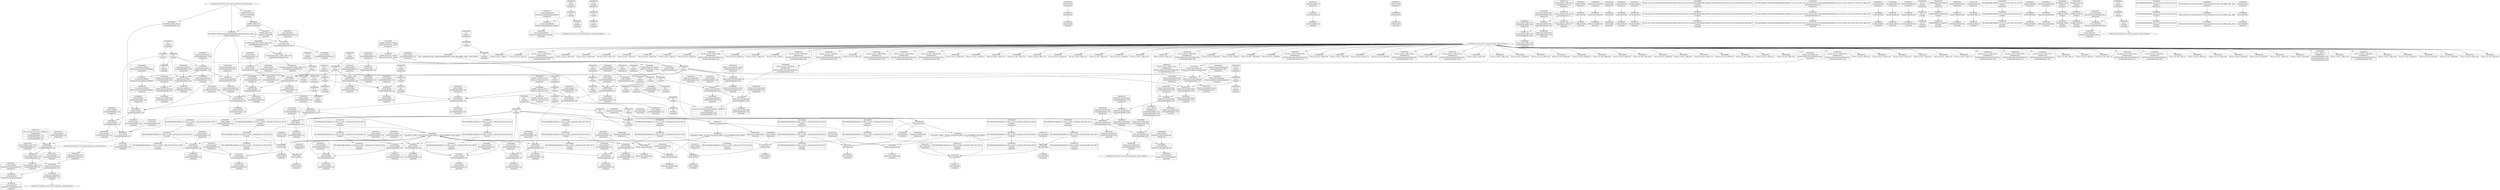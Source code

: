 digraph {
	CE0x49ddce0 [shape=record,shape=Mrecord,label="{CE0x49ddce0|80:_i32,_112:_i8*,_:_CRE_40,41_}"]
	CE0x67667f0 [shape=record,shape=Mrecord,label="{CE0x67667f0|80:_i32,_112:_i8*,_:_CRE_35,36_}"]
	CE0x5ecea00 [shape=record,shape=Mrecord,label="{CE0x5ecea00|i64_1|*Constant*|*SummSource*}"]
	CE0x49e9b30 [shape=record,shape=Mrecord,label="{CE0x49e9b30|current_sid:tmp2|*SummSource*}"]
	CE0x4a06ee0 [shape=record,shape=Mrecord,label="{CE0x4a06ee0|GLOBAL:__llvm_gcov_ctr125|Global_var:__llvm_gcov_ctr125|*SummSource*}"]
	"CONST[source:0(mediator),value:0(static)][purpose:{operation}][SnkIdx:3]"
	CE0x49be550 [shape=record,shape=Mrecord,label="{CE0x49be550|i1_true|*Constant*|*SummSource*}"]
	CE0x4a104e0 [shape=record,shape=Mrecord,label="{CE0x4a104e0|get_current:bb|*SummSource*}"]
	CE0x49c62f0 [shape=record,shape=Mrecord,label="{CE0x49c62f0|current_sid:tmp14|security/selinux/hooks.c,218}"]
	CE0x49ca5c0 [shape=record,shape=Mrecord,label="{CE0x49ca5c0|_call_void_mcount()_#3}"]
	CE0x49c9760 [shape=record,shape=Mrecord,label="{CE0x49c9760|80:_i32,_112:_i8*,_:_CRE_60,61_}"]
	CE0x49d7aa0 [shape=record,shape=Mrecord,label="{CE0x49d7aa0|80:_i32,_112:_i8*,_:_CRE_66,67_}"]
	CE0x49deda0 [shape=record,shape=Mrecord,label="{CE0x49deda0|current_sid:entry}"]
	CE0x49cea60 [shape=record,shape=Mrecord,label="{CE0x49cea60|selinux_sem_associate:tmp5|security/selinux/hooks.c,5419}"]
	CE0x49cda40 [shape=record,shape=Mrecord,label="{CE0x49cda40|i32_78|*Constant*|*SummSource*}"]
	CE0x49ba350 [shape=record,shape=Mrecord,label="{CE0x49ba350|i32_1|*Constant*}"]
	CE0x49bd930 [shape=record,shape=Mrecord,label="{CE0x49bd930|_ret_i32_%call3,_!dbg_!27729|security/selinux/hooks.c,5424|*SummSource*}"]
	CE0x49c7940 [shape=record,shape=Mrecord,label="{CE0x49c7940|_ret_i32_%tmp24,_!dbg_!27742|security/selinux/hooks.c,220|*SummSource*}"]
	CE0x49f18f0 [shape=record,shape=Mrecord,label="{CE0x49f18f0|current_sid:tmp19|security/selinux/hooks.c,218|*SummSink*}"]
	CE0x49c09a0 [shape=record,shape=Mrecord,label="{CE0x49c09a0|avc_has_perm:requested|Function::avc_has_perm&Arg::requested::|*SummSink*}"]
	CE0x49c2b20 [shape=record,shape=Mrecord,label="{CE0x49c2b20|80:_i32,_112:_i8*,_:_CRE_31,32_}"]
	CE0x4a11e10 [shape=record,shape=Mrecord,label="{CE0x4a11e10|current_sid:tmp5|security/selinux/hooks.c,218|*SummSink*}"]
	CE0x49e30b0 [shape=record,shape=Mrecord,label="{CE0x49e30b0|selinux_sem_associate:call3|security/selinux/hooks.c,5424|*SummSink*}"]
	CE0x49c0f10 [shape=record,shape=Mrecord,label="{CE0x49c0f10|avc_has_perm:auditdata|Function::avc_has_perm&Arg::auditdata::|*SummSource*}"]
	CE0x49ecf60 [shape=record,shape=Mrecord,label="{CE0x49ecf60|current_sid:if.end|*SummSink*}"]
	CE0x49d7970 [shape=record,shape=Mrecord,label="{CE0x49d7970|80:_i32,_112:_i8*,_:_CRE_65,66_}"]
	CE0x4a0c1d0 [shape=record,shape=Mrecord,label="{CE0x4a0c1d0|current_sid:sid|security/selinux/hooks.c,220|*SummSource*}"]
	CE0x49ba260 [shape=record,shape=Mrecord,label="{CE0x49ba260|selinux_sem_associate:bb|*SummSource*}"]
	CE0x49f0df0 [shape=record,shape=Mrecord,label="{CE0x49f0df0|current_sid:tmp18|security/selinux/hooks.c,218|*SummSource*}"]
	CE0x49d2940 [shape=record,shape=Mrecord,label="{CE0x49d2940|selinux_sem_associate:u|security/selinux/hooks.c,5422|*SummSink*}"]
	CE0x49f0950 [shape=record,shape=Mrecord,label="{CE0x49f0950|current_sid:tmp17|security/selinux/hooks.c,218|*SummSource*}"]
	CE0x49c1580 [shape=record,shape=Mrecord,label="{CE0x49c1580|current_sid:bb|*SummSource*}"]
	CE0x49c27e0 [shape=record,shape=Mrecord,label="{CE0x49c27e0|i64*_getelementptr_inbounds_(_2_x_i64_,_2_x_i64_*___llvm_gcov_ctr319,_i64_0,_i64_1)|*Constant*}"]
	CE0x49d4160 [shape=record,shape=Mrecord,label="{CE0x49d4160|selinux_sem_associate:tmp7|security/selinux/hooks.c,5424|*SummSink*}"]
	CE0x4a34220 [shape=record,shape=Mrecord,label="{CE0x4a34220|GLOBAL:current_task|Global_var:current_task|*SummSink*}"]
	CE0x49d39d0 [shape=record,shape=Mrecord,label="{CE0x49d39d0|4:_i32,_:_CRE_0,2_|*MultipleSource*|security/selinux/hooks.c,5424|security/selinux/hooks.c,5419|security/selinux/hooks.c,5419}"]
	CE0x4a01ac0 [shape=record,shape=Mrecord,label="{CE0x4a01ac0|current_sid:tobool|security/selinux/hooks.c,218|*SummSource*}"]
	CE0x49d6d20 [shape=record,shape=Mrecord,label="{CE0x49d6d20|current_sid:do.end|*SummSink*}"]
	CE0x49d8d90 [shape=record,shape=Mrecord,label="{CE0x49d8d90|i32_10|*Constant*}"]
	CE0x49c1730 [shape=record,shape=Mrecord,label="{CE0x49c1730|_ret_i32_%call3,_!dbg_!27729|security/selinux/hooks.c,5424}"]
	CE0x4a0e6f0 [shape=record,shape=Mrecord,label="{CE0x4a0e6f0|i32_1|*Constant*}"]
	CE0x4a0cea0 [shape=record,shape=Mrecord,label="{CE0x4a0cea0|i64_3|*Constant*|*SummSink*}"]
	CE0x49e2ed0 [shape=record,shape=Mrecord,label="{CE0x49e2ed0|avc_has_perm:entry}"]
	CE0x49c7e50 [shape=record,shape=Mrecord,label="{CE0x49c7e50|current_sid:tmp2}"]
	CE0x49da210 [shape=record,shape=Mrecord,label="{CE0x49da210|80:_i32,_112:_i8*,_:_CRE_15,16_}"]
	CE0x4a054d0 [shape=record,shape=Mrecord,label="{CE0x4a054d0|current_sid:tmp10|security/selinux/hooks.c,218}"]
	CE0x49eabd0 [shape=record,shape=Mrecord,label="{CE0x49eabd0|i8_1|*Constant*|*SummSink*}"]
	CE0x49bc750 [shape=record,shape=Mrecord,label="{CE0x49bc750|80:_i32,_112:_i8*,_:_CRE_84,88_|*MultipleSource*|Function::selinux_sem_associate&Arg::sma::|security/selinux/hooks.c,5419}"]
	CE0x49d0120 [shape=record,shape=Mrecord,label="{CE0x49d0120|80:_i32,_112:_i8*,_:_CRE_45,46_}"]
	CE0x49d0d90 [shape=record,shape=Mrecord,label="{CE0x49d0d90|80:_i32,_112:_i8*,_:_CRE_56,57_}"]
	CE0x49de470 [shape=record,shape=Mrecord,label="{CE0x49de470|selinux_sem_associate:tmp2|*SummSink*}"]
	CE0x49d3fb0 [shape=record,shape=Mrecord,label="{CE0x49d3fb0|selinux_sem_associate:tmp7|security/selinux/hooks.c,5424|*SummSource*}"]
	CE0x49c88b0 [shape=record,shape=Mrecord,label="{CE0x49c88b0|_ret_%struct.task_struct*_%tmp4,_!dbg_!27714|./arch/x86/include/asm/current.h,14|*SummSource*}"]
	CE0x49c9be0 [shape=record,shape=Mrecord,label="{CE0x49c9be0|i64*_getelementptr_inbounds_(_2_x_i64_,_2_x_i64_*___llvm_gcov_ctr98,_i64_0,_i64_1)|*Constant*|*SummSource*}"]
	CE0x49b0f80 [shape=record,shape=Mrecord,label="{CE0x49b0f80|i8_4|*Constant*}"]
	CE0x49bff60 [shape=record,shape=Mrecord,label="{CE0x49bff60|i32_(i32,_i32,_i16,_i32,_%struct.common_audit_data*)*_bitcast_(i32_(i32,_i32,_i16,_i32,_%struct.common_audit_data.495*)*_avc_has_perm_to_i32_(i32,_i32,_i16,_i32,_%struct.common_audit_data*)*)|*Constant*|*SummSource*}"]
	CE0x49c5980 [shape=record,shape=Mrecord,label="{CE0x49c5980|80:_i32,_112:_i8*,_:_CRE_19,20_}"]
	CE0x49b12a0 [shape=record,shape=Mrecord,label="{CE0x49b12a0|i8_4|*Constant*|*SummSink*}"]
	CE0x49bfd50 [shape=record,shape=Mrecord,label="{CE0x49bfd50|selinux_sem_associate:tmp4|security/selinux/hooks.c,5419}"]
	CE0x49e2b30 [shape=record,shape=Mrecord,label="{CE0x49e2b30|selinux_sem_associate:type|security/selinux/hooks.c,5421|*SummSource*}"]
	CE0x4a06ad0 [shape=record,shape=Mrecord,label="{CE0x4a06ad0|current_sid:tmp4|security/selinux/hooks.c,218|*SummSink*}"]
	CE0x49eb010 [shape=record,shape=Mrecord,label="{CE0x49eb010|_call_void_lockdep_rcu_suspicious(i8*_getelementptr_inbounds_(_25_x_i8_,_25_x_i8_*_.str3,_i32_0,_i32_0),_i32_218,_i8*_getelementptr_inbounds_(_45_x_i8_,_45_x_i8_*_.str12,_i32_0,_i32_0))_#10,_!dbg_!27727|security/selinux/hooks.c,218}"]
	CE0x49c9630 [shape=record,shape=Mrecord,label="{CE0x49c9630|80:_i32,_112:_i8*,_:_CRE_59,60_}"]
	CE0x49d2da0 [shape=record,shape=Mrecord,label="{CE0x49d2da0|selinux_sem_associate:ipc_id|security/selinux/hooks.c,5422|*SummSink*}"]
	CE0x49e9310 [shape=record,shape=Mrecord,label="{CE0x49e9310|i64*_getelementptr_inbounds_(_11_x_i64_,_11_x_i64_*___llvm_gcov_ctr125,_i64_0,_i64_0)|*Constant*|*SummSource*}"]
	CE0x49be6d0 [shape=record,shape=Mrecord,label="{CE0x49be6d0|i1_true|*Constant*|*SummSink*}"]
	CE0x4a11680 [shape=record,shape=Mrecord,label="{CE0x4a11680|current_sid:tmp21|security/selinux/hooks.c,218|*SummSink*}"]
	CE0x49c9420 [shape=record,shape=Mrecord,label="{CE0x49c9420|80:_i32,_112:_i8*,_:_CRE_57,58_}"]
	CE0x49cfda0 [shape=record,shape=Mrecord,label="{CE0x49cfda0|80:_i32,_112:_i8*,_:_CRE_42,43_}"]
	CE0x4a0ce30 [shape=record,shape=Mrecord,label="{CE0x4a0ce30|i64_3|*Constant*|*SummSource*}"]
	CE0x6076e90 [shape=record,shape=Mrecord,label="{CE0x6076e90|80:_i32,_112:_i8*,_:_CRE_0,1_}"]
	CE0x49dd500 [shape=record,shape=Mrecord,label="{CE0x49dd500|i32_0|*Constant*}"]
	CE0x49b9540 [shape=record,shape=Mrecord,label="{CE0x49b9540|current_sid:if.then|*SummSink*}"]
	CE0x49cf6c0 [shape=record,shape=Mrecord,label="{CE0x49cf6c0|80:_i32,_112:_i8*,_:_CRE_4,5_}"]
	CE0x49e0130 [shape=record,shape=Mrecord,label="{CE0x49e0130|80:_i32,_112:_i8*,_:_CRE_168,176_|*MultipleSource*|Function::selinux_sem_associate&Arg::sma::|security/selinux/hooks.c,5419}"]
	CE0x4a097a0 [shape=record,shape=Mrecord,label="{CE0x4a097a0|current_sid:tmp1|*SummSink*}"]
	CE0x52d3870 [shape=record,shape=Mrecord,label="{CE0x52d3870|selinux_sem_associate:sma|Function::selinux_sem_associate&Arg::sma::}"]
	CE0x49f0520 [shape=record,shape=Mrecord,label="{CE0x49f0520|i64*_getelementptr_inbounds_(_11_x_i64_,_11_x_i64_*___llvm_gcov_ctr125,_i64_0,_i64_9)|*Constant*|*SummSink*}"]
	CE0x49db2a0 [shape=record,shape=Mrecord,label="{CE0x49db2a0|80:_i32,_112:_i8*,_:_CRE_25,26_}"]
	CE0x4a0c510 [shape=record,shape=Mrecord,label="{CE0x4a0c510|0:_i32,_4:_i32,_8:_i32,_12:_i32,_:_CMRE_4,8_|*MultipleSource*|security/selinux/hooks.c,218|security/selinux/hooks.c,218|security/selinux/hooks.c,220}"]
	CE0x4a06180 [shape=record,shape=Mrecord,label="{CE0x4a06180|current_sid:tmp5|security/selinux/hooks.c,218}"]
	CE0x49e1880 [shape=record,shape=Mrecord,label="{CE0x49e1880|_call_void_mcount()_#3|*SummSource*}"]
	CE0x4a0b2e0 [shape=record,shape=Mrecord,label="{CE0x4a0b2e0|current_sid:land.lhs.true}"]
	CE0x49c4e30 [shape=record,shape=Mrecord,label="{CE0x49c4e30|i64*_getelementptr_inbounds_(_2_x_i64_,_2_x_i64_*___llvm_gcov_ctr319,_i64_0,_i64_0)|*Constant*|*SummSource*}"]
	CE0x49d1ab0 [shape=record,shape=Mrecord,label="{CE0x49d1ab0|i32_218|*Constant*|*SummSink*}"]
	CE0x49cfec0 [shape=record,shape=Mrecord,label="{CE0x49cfec0|80:_i32,_112:_i8*,_:_CRE_43,44_}"]
	CE0x49cf140 [shape=record,shape=Mrecord,label="{CE0x49cf140|current_sid:tmp7|security/selinux/hooks.c,218|*SummSource*}"]
	CE0x4a05230 [shape=record,shape=Mrecord,label="{CE0x4a05230|i64_5|*Constant*|*SummSource*}"]
	CE0x49e1c90 [shape=record,shape=Mrecord,label="{CE0x49e1c90|i64_1|*Constant*}"]
	CE0x4a05850 [shape=record,shape=Mrecord,label="{CE0x4a05850|current_sid:tmp9|security/selinux/hooks.c,218|*SummSource*}"]
	CE0x4a423f0 [shape=record,shape=Mrecord,label="{CE0x4a423f0|i64*_getelementptr_inbounds_(_2_x_i64_,_2_x_i64_*___llvm_gcov_ctr98,_i64_0,_i64_0)|*Constant*|*SummSink*}"]
	CE0x4a20230 [shape=record,shape=Mrecord,label="{CE0x4a20230|i64_1|*Constant*}"]
	CE0x49e2250 [shape=record,shape=Mrecord,label="{CE0x49e2250|i32_0|*Constant*|*SummSource*}"]
	CE0x49db840 [shape=record,shape=Mrecord,label="{CE0x49db840|80:_i32,_112:_i8*,_:_CRE_22,23_}"]
	CE0x49deeb0 [shape=record,shape=Mrecord,label="{CE0x49deeb0|_ret_i32_%tmp24,_!dbg_!27742|security/selinux/hooks.c,220}"]
	CE0x49e9600 [shape=record,shape=Mrecord,label="{CE0x49e9600|COLLAPSED:_GCMRE___llvm_gcov_ctr125_internal_global_11_x_i64_zeroinitializer:_elem_0:default:}"]
	CE0x4a0ddd0 [shape=record,shape=Mrecord,label="{CE0x4a0ddd0|current_sid:tmp22|security/selinux/hooks.c,218}"]
	CE0x4a0b620 [shape=record,shape=Mrecord,label="{CE0x4a0b620|i64*_getelementptr_inbounds_(_11_x_i64_,_11_x_i64_*___llvm_gcov_ctr125,_i64_0,_i64_0)|*Constant*}"]
	CE0x49cee00 [shape=record,shape=Mrecord,label="{CE0x49cee00|current_sid:tmp6|security/selinux/hooks.c,218|*SummSource*}"]
	CE0x49cfb10 [shape=record,shape=Mrecord,label="{CE0x49cfb10|current_sid:tmp8|security/selinux/hooks.c,218}"]
	CE0x49da300 [shape=record,shape=Mrecord,label="{CE0x49da300|80:_i32,_112:_i8*,_:_CRE_16,17_}"]
	CE0x49eb080 [shape=record,shape=Mrecord,label="{CE0x49eb080|_call_void_lockdep_rcu_suspicious(i8*_getelementptr_inbounds_(_25_x_i8_,_25_x_i8_*_.str3,_i32_0,_i32_0),_i32_218,_i8*_getelementptr_inbounds_(_45_x_i8_,_45_x_i8_*_.str12,_i32_0,_i32_0))_#10,_!dbg_!27727|security/selinux/hooks.c,218|*SummSource*}"]
	CE0x4a0d230 [shape=record,shape=Mrecord,label="{CE0x4a0d230|current_sid:tmp21|security/selinux/hooks.c,218}"]
	CE0x49cd9d0 [shape=record,shape=Mrecord,label="{CE0x49cd9d0|i32_78|*Constant*|*SummSink*}"]
	CE0x49d1340 [shape=record,shape=Mrecord,label="{CE0x49d1340|GLOBAL:lockdep_rcu_suspicious|*Constant*|*SummSink*}"]
	CE0x4a0da10 [shape=record,shape=Mrecord,label="{CE0x4a0da10|current_sid:security|security/selinux/hooks.c,218|*SummSource*}"]
	CE0x49d71a0 [shape=record,shape=Mrecord,label="{CE0x49d71a0|current_sid:land.lhs.true2}"]
	CE0x49f17d0 [shape=record,shape=Mrecord,label="{CE0x49f17d0|i64*_getelementptr_inbounds_(_11_x_i64_,_11_x_i64_*___llvm_gcov_ctr125,_i64_0,_i64_10)|*Constant*|*SummSource*}"]
	CE0x49d7740 [shape=record,shape=Mrecord,label="{CE0x49d7740|80:_i32,_112:_i8*,_:_CRE_63,64_}"]
	CE0x4a05540 [shape=record,shape=Mrecord,label="{CE0x4a05540|i64_4|*Constant*}"]
	CE0x49f13f0 [shape=record,shape=Mrecord,label="{CE0x49f13f0|i64*_getelementptr_inbounds_(_11_x_i64_,_11_x_i64_*___llvm_gcov_ctr125,_i64_0,_i64_10)|*Constant*}"]
	CE0x5d9cc40 [shape=record,shape=Mrecord,label="{CE0x5d9cc40|selinux_sem_associate:sma|Function::selinux_sem_associate&Arg::sma::|*SummSink*}"]
	CE0x49c5ff0 [shape=record,shape=Mrecord,label="{CE0x49c5ff0|current_sid:tmp13|security/selinux/hooks.c,218|*SummSource*}"]
	CE0x4a1c120 [shape=record,shape=Mrecord,label="{CE0x4a1c120|_call_void_mcount()_#3|*SummSource*}"]
	CE0x4a0e3e0 [shape=record,shape=Mrecord,label="{CE0x4a0e3e0|current_sid:tmp23|security/selinux/hooks.c,218|*SummSource*}"]
	CE0x49c67e0 [shape=record,shape=Mrecord,label="{CE0x49c67e0|80:_i32,_112:_i8*,_:_CRE_5,6_}"]
	CE0x4a0a650 [shape=record,shape=Mrecord,label="{CE0x4a0a650|current_sid:tmp15|security/selinux/hooks.c,218}"]
	CE0x49d4320 [shape=record,shape=Mrecord,label="{CE0x49d4320|0:_i8,_:_GCMR_current_sid.__warned_internal_global_i8_0,_section_.data.unlikely_,_align_1:_elem_0:default:}"]
	CE0x4a201c0 [shape=record,shape=Mrecord,label="{CE0x4a201c0|get_current:tmp|*SummSink*}"]
	CE0x49cc9a0 [shape=record,shape=Mrecord,label="{CE0x49cc9a0|i32_1|*Constant*|*SummSink*}"]
	"CONST[source:2(external),value:2(dynamic)][purpose:{subject}][SrcIdx:3]"
	CE0x52d39f0 [shape=record,shape=Mrecord,label="{CE0x52d39f0|selinux_sem_associate:sma|Function::selinux_sem_associate&Arg::sma::|*SummSource*}"]
	CE0x4a0cc50 [shape=record,shape=Mrecord,label="{CE0x4a0cc50|i64_2|*Constant*|*SummSink*}"]
	CE0x49b18e0 [shape=record,shape=Mrecord,label="{CE0x49b18e0|selinux_sem_associate:u|security/selinux/hooks.c,5422}"]
	CE0x49e37c0 [shape=record,shape=Mrecord,label="{CE0x49e37c0|avc_has_perm:entry|*SummSink*}"]
	CE0x49c2990 [shape=record,shape=Mrecord,label="{CE0x49c2990|80:_i32,_112:_i8*,_:_CRE_29,30_}"]
	CE0x49f0f70 [shape=record,shape=Mrecord,label="{CE0x49f0f70|current_sid:tmp18|security/selinux/hooks.c,218|*SummSink*}"]
	CE0x49c4fa0 [shape=record,shape=Mrecord,label="{CE0x49c4fa0|current_sid:tmp1}"]
	CE0x49e02d0 [shape=record,shape=Mrecord,label="{CE0x49e02d0|80:_i32,_112:_i8*,_:_CRE_176,184_|*MultipleSource*|Function::selinux_sem_associate&Arg::sma::|security/selinux/hooks.c,5419}"]
	CE0x49d9b00 [shape=record,shape=Mrecord,label="{CE0x49d9b00|selinux_sem_associate:call|security/selinux/hooks.c,5417}"]
	CE0x49d1780 [shape=record,shape=Mrecord,label="{CE0x49d1780|i32_218|*Constant*}"]
	CE0x49c79e0 [shape=record,shape=Mrecord,label="{CE0x49c79e0|_ret_i32_%tmp24,_!dbg_!27742|security/selinux/hooks.c,220|*SummSink*}"]
	CE0x49c0b70 [shape=record,shape=Mrecord,label="{CE0x49c0b70|avc_has_perm:requested|Function::avc_has_perm&Arg::requested::}"]
	CE0x49d23a0 [shape=record,shape=Mrecord,label="{CE0x49d23a0|avc_has_perm:ssid|Function::avc_has_perm&Arg::ssid::|*SummSource*}"]
	CE0x49f1ae0 [shape=record,shape=Mrecord,label="{CE0x49f1ae0|current_sid:tmp20|security/selinux/hooks.c,218|*SummSource*}"]
	CE0x49cf860 [shape=record,shape=Mrecord,label="{CE0x49cf860|GLOBAL:current_sid.__warned|Global_var:current_sid.__warned|*SummSource*}"]
	CE0x49d0a00 [shape=record,shape=Mrecord,label="{CE0x49d0a00|80:_i32,_112:_i8*,_:_CRE_53,54_}"]
	CE0x49d8ed0 [shape=record,shape=Mrecord,label="{CE0x49d8ed0|i64*_getelementptr_inbounds_(_2_x_i64_,_2_x_i64_*___llvm_gcov_ctr319,_i64_0,_i64_1)|*Constant*|*SummSink*}"]
	CE0x49d2d30 [shape=record,shape=Mrecord,label="{CE0x49d2d30|selinux_sem_associate:ipc_id|security/selinux/hooks.c,5422|*SummSource*}"]
	CE0x49c9890 [shape=record,shape=Mrecord,label="{CE0x49c9890|80:_i32,_112:_i8*,_:_CRE_61,62_}"]
	CE0x49b96b0 [shape=record,shape=Mrecord,label="{CE0x49b96b0|80:_i32,_112:_i8*,_:_CRE_6,7_}"]
	CE0x4a02210 [shape=record,shape=Mrecord,label="{CE0x4a02210|current_sid:tmp3|*SummSource*}"]
	CE0x49ce890 [shape=record,shape=Mrecord,label="{CE0x49ce890|selinux_sem_associate:tmp4|security/selinux/hooks.c,5419|*SummSource*}"]
	CE0x4a0d100 [shape=record,shape=Mrecord,label="{CE0x4a0d100|current_sid:bb|*SummSink*}"]
	CE0x49b2220 [shape=record,shape=Mrecord,label="{CE0x49b2220|selinux_sem_associate:tmp5|security/selinux/hooks.c,5419|*SummSource*}"]
	CE0x4a0cdc0 [shape=record,shape=Mrecord,label="{CE0x4a0cdc0|i64_3|*Constant*}"]
	CE0x49f3860 [shape=record,shape=Mrecord,label="{CE0x49f3860|selinux_sem_associate:tmp|*SummSource*}"]
	CE0x49c3e70 [shape=record,shape=Mrecord,label="{CE0x49c3e70|80:_i32,_112:_i8*,_:_CRE_96,100_|*MultipleSource*|Function::selinux_sem_associate&Arg::sma::|security/selinux/hooks.c,5419}"]
	CE0x49e3890 [shape=record,shape=Mrecord,label="{CE0x49e3890|avc_has_perm:tsid|Function::avc_has_perm&Arg::tsid::}"]
	CE0x49d7d00 [shape=record,shape=Mrecord,label="{CE0x49d7d00|i64*_getelementptr_inbounds_(_2_x_i64_,_2_x_i64_*___llvm_gcov_ctr319,_i64_0,_i64_0)|*Constant*|*SummSink*}"]
	CE0x49d14b0 [shape=record,shape=Mrecord,label="{CE0x49d14b0|i8*_getelementptr_inbounds_(_25_x_i8_,_25_x_i8_*_.str3,_i32_0,_i32_0)|*Constant*|*SummSink*}"]
	CE0x49c3ba0 [shape=record,shape=Mrecord,label="{CE0x49c3ba0|80:_i32,_112:_i8*,_:_CRE_88,92_|*MultipleSource*|Function::selinux_sem_associate&Arg::sma::|security/selinux/hooks.c,5419}"]
	CE0x49da120 [shape=record,shape=Mrecord,label="{CE0x49da120|80:_i32,_112:_i8*,_:_CRE_14,15_}"]
	CE0x49e05a0 [shape=record,shape=Mrecord,label="{CE0x49e05a0|80:_i32,_112:_i8*,_:_CRE_188,192_|*MultipleSource*|Function::selinux_sem_associate&Arg::sma::|security/selinux/hooks.c,5419}"]
	CE0x49d44e0 [shape=record,shape=Mrecord,label="{CE0x49d44e0|current_sid:tmp8|security/selinux/hooks.c,218|*SummSource*}"]
	CE0x49e1d00 [shape=record,shape=Mrecord,label="{CE0x49e1d00|selinux_sem_associate:tmp1|*SummSink*}"]
	CE0x49dfd70 [shape=record,shape=Mrecord,label="{CE0x49dfd70|80:_i32,_112:_i8*,_:_CRE_152,160_|*MultipleSource*|Function::selinux_sem_associate&Arg::sma::|security/selinux/hooks.c,5419}"]
	CE0x49beab0 [shape=record,shape=Mrecord,label="{CE0x49beab0|i64*_getelementptr_inbounds_(_11_x_i64_,_11_x_i64_*___llvm_gcov_ctr125,_i64_0,_i64_8)|*Constant*|*SummSource*}"]
	CE0x49cdda0 [shape=record,shape=Mrecord,label="{CE0x49cdda0|current_sid:cred|security/selinux/hooks.c,218|*SummSink*}"]
	CE0x49dd0a0 [shape=record,shape=Mrecord,label="{CE0x49dd0a0|current_sid:call|security/selinux/hooks.c,218|*SummSink*}"]
	CE0x4a05750 [shape=record,shape=Mrecord,label="{CE0x4a05750|current_sid:tmp9|security/selinux/hooks.c,218}"]
	CE0x4a1c220 [shape=record,shape=Mrecord,label="{CE0x4a1c220|_call_void_mcount()_#3|*SummSink*}"]
	CE0x49ccfc0 [shape=record,shape=Mrecord,label="{CE0x49ccfc0|80:_i32,_112:_i8*,_:_CRE_112,120_|*MultipleSource*|Function::selinux_sem_associate&Arg::sma::|security/selinux/hooks.c,5419}"]
	CE0x4a0bb00 [shape=record,shape=Mrecord,label="{CE0x4a0bb00|current_sid:do.body}"]
	CE0x49e8710 [shape=record,shape=Mrecord,label="{CE0x49e8710|current_sid:call4|security/selinux/hooks.c,218|*SummSink*}"]
	CE0x49e0470 [shape=record,shape=Mrecord,label="{CE0x49e0470|80:_i32,_112:_i8*,_:_CRE_184,188_|*MultipleSource*|Function::selinux_sem_associate&Arg::sma::|security/selinux/hooks.c,5419}"]
	CE0x49ea880 [shape=record,shape=Mrecord,label="{CE0x49ea880|i8_1|*Constant*}"]
	CE0x49e9ba0 [shape=record,shape=Mrecord,label="{CE0x49e9ba0|current_sid:tmp2|*SummSink*}"]
	CE0x49f1520 [shape=record,shape=Mrecord,label="{CE0x49f1520|current_sid:tmp19|security/selinux/hooks.c,218|*SummSource*}"]
	CE0x49ba5a0 [shape=record,shape=Mrecord,label="{CE0x49ba5a0|selinux_sem_associate:ad|security/selinux/hooks.c, 5416|*SummSink*}"]
	CE0x49e3a90 [shape=record,shape=Mrecord,label="{CE0x49e3a90|avc_has_perm:tsid|Function::avc_has_perm&Arg::tsid::|*SummSource*}"]
	CE0x49c64c0 [shape=record,shape=Mrecord,label="{CE0x49c64c0|current_sid:tmp14|security/selinux/hooks.c,218|*SummSource*}"]
	CE0x4a0b840 [shape=record,shape=Mrecord,label="{CE0x4a0b840|get_current:tmp4|./arch/x86/include/asm/current.h,14|*SummSink*}"]
	CE0x5ecea70 [shape=record,shape=Mrecord,label="{CE0x5ecea70|selinux_sem_associate:tmp|*SummSink*}"]
	CE0x49bd530 [shape=record,shape=Mrecord,label="{CE0x49bd530|selinux_sem_associate:entry|*SummSource*}"]
	CE0x49f1960 [shape=record,shape=Mrecord,label="{CE0x49f1960|current_sid:tmp20|security/selinux/hooks.c,218}"]
	CE0x49f0c50 [shape=record,shape=Mrecord,label="{CE0x49f0c50|current_sid:tmp18|security/selinux/hooks.c,218}"]
	CE0x49e8a80 [shape=record,shape=Mrecord,label="{CE0x49e8a80|GLOBAL:get_current|*Constant*|*SummSource*}"]
	CE0x4a0da80 [shape=record,shape=Mrecord,label="{CE0x4a0da80|current_sid:security|security/selinux/hooks.c,218|*SummSink*}"]
	CE0x49eb0f0 [shape=record,shape=Mrecord,label="{CE0x49eb0f0|_call_void_lockdep_rcu_suspicious(i8*_getelementptr_inbounds_(_25_x_i8_,_25_x_i8_*_.str3,_i32_0,_i32_0),_i32_218,_i8*_getelementptr_inbounds_(_45_x_i8_,_45_x_i8_*_.str12,_i32_0,_i32_0))_#10,_!dbg_!27727|security/selinux/hooks.c,218|*SummSink*}"]
	CE0x49e8c00 [shape=record,shape=Mrecord,label="{CE0x49e8c00|GLOBAL:get_current|*Constant*|*SummSink*}"]
	CE0x49e3cc0 [shape=record,shape=Mrecord,label="{CE0x49e3cc0|i32_(i32,_i32,_i16,_i32,_%struct.common_audit_data*)*_bitcast_(i32_(i32,_i32,_i16,_i32,_%struct.common_audit_data.495*)*_avc_has_perm_to_i32_(i32,_i32,_i16,_i32,_%struct.common_audit_data*)*)|*Constant*}"]
	CE0x49c65c0 [shape=record,shape=Mrecord,label="{CE0x49c65c0|i32_0|*Constant*|*SummSink*}"]
	CE0x49c2a30 [shape=record,shape=Mrecord,label="{CE0x49c2a30|80:_i32,_112:_i8*,_:_CRE_30,31_}"]
	CE0x49d3330 [shape=record,shape=Mrecord,label="{CE0x49d3330|selinux_sem_associate:sid2|security/selinux/hooks.c,5424|*SummSource*}"]
	CE0x4a0d640 [shape=record,shape=Mrecord,label="{CE0x4a0d640|i32_22|*Constant*|*SummSink*}"]
	CE0x49ea5d0 [shape=record,shape=Mrecord,label="{CE0x49ea5d0|current_sid:tmp16|security/selinux/hooks.c,218|*SummSource*}"]
	CE0x4a0b470 [shape=record,shape=Mrecord,label="{CE0x4a0b470|current_sid:land.lhs.true|*SummSource*}"]
	CE0x49decb0 [shape=record,shape=Mrecord,label="{CE0x49decb0|GLOBAL:current_sid|*Constant*|*SummSink*}"]
	CE0x4a0d3b0 [shape=record,shape=Mrecord,label="{CE0x4a0d3b0|current_sid:tmp21|security/selinux/hooks.c,218|*SummSource*}"]
	CE0x49f1880 [shape=record,shape=Mrecord,label="{CE0x49f1880|i64*_getelementptr_inbounds_(_11_x_i64_,_11_x_i64_*___llvm_gcov_ctr125,_i64_0,_i64_10)|*Constant*|*SummSink*}"]
	CE0x49c0250 [shape=record,shape=Mrecord,label="{CE0x49c0250|i32_64|*Constant*}"]
	CE0x49db390 [shape=record,shape=Mrecord,label="{CE0x49db390|80:_i32,_112:_i8*,_:_CRE_26,27_}"]
	CE0x49ece20 [shape=record,shape=Mrecord,label="{CE0x49ece20|current_sid:if.end}"]
	CE0x49c0c10 [shape=record,shape=Mrecord,label="{CE0x49c0c10|avc_has_perm:requested|Function::avc_has_perm&Arg::requested::|*SummSource*}"]
	CE0x6766700 [shape=record,shape=Mrecord,label="{CE0x6766700|80:_i32,_112:_i8*,_:_CRE_34,35_}"]
	CE0x49d5280 [shape=record,shape=Mrecord,label="{CE0x49d5280|i64*_getelementptr_inbounds_(_11_x_i64_,_11_x_i64_*___llvm_gcov_ctr125,_i64_0,_i64_6)|*Constant*}"]
	CE0x4a0df50 [shape=record,shape=Mrecord,label="{CE0x4a0df50|current_sid:tmp22|security/selinux/hooks.c,218|*SummSource*}"]
	CE0x49db930 [shape=record,shape=Mrecord,label="{CE0x49db930|80:_i32,_112:_i8*,_:_CRE_23,24_}"]
	CE0x4a04d30 [shape=record,shape=Mrecord,label="{CE0x4a04d30|current_sid:tmp11|security/selinux/hooks.c,218|*SummSource*}"]
	CE0x49c5010 [shape=record,shape=Mrecord,label="{CE0x49c5010|current_sid:tmp1|*SummSource*}"]
	CE0x49cbaa0 [shape=record,shape=Mrecord,label="{CE0x49cbaa0|i16_25|*Constant*}"]
	CE0x49c57a0 [shape=record,shape=Mrecord,label="{CE0x49c57a0|80:_i32,_112:_i8*,_:_CRE_17,18_}"]
	CE0x49cfff0 [shape=record,shape=Mrecord,label="{CE0x49cfff0|80:_i32,_112:_i8*,_:_CRE_44,45_}"]
	CE0x49ce3d0 [shape=record,shape=Mrecord,label="{CE0x49ce3d0|i32_10|*Constant*|*SummSource*}"]
	CE0x49ce6f0 [shape=record,shape=Mrecord,label="{CE0x49ce6f0|selinux_sem_associate:security|security/selinux/hooks.c,5419|*SummSource*}"]
	CE0x49dcdb0 [shape=record,shape=Mrecord,label="{CE0x49dcdb0|80:_i32,_112:_i8*,_:_CRE_51,52_}"]
	CE0x49dcc80 [shape=record,shape=Mrecord,label="{CE0x49dcc80|80:_i32,_112:_i8*,_:_CRE_50,51_}"]
	CE0x49d7840 [shape=record,shape=Mrecord,label="{CE0x49d7840|80:_i32,_112:_i8*,_:_CRE_64,65_}"]
	CE0x49e1000 [shape=record,shape=Mrecord,label="{CE0x49e1000|GLOBAL:current_sid|*Constant*|*SummSource*}"]
	CE0x4a2c540 [shape=record,shape=Mrecord,label="{CE0x4a2c540|i64*_getelementptr_inbounds_(_2_x_i64_,_2_x_i64_*___llvm_gcov_ctr98,_i64_0,_i64_1)|*Constant*|*SummSink*}"]
	CE0x4a062f0 [shape=record,shape=Mrecord,label="{CE0x4a062f0|current_sid:tmp6|security/selinux/hooks.c,218|*SummSink*}"]
	CE0x4a46250 [shape=record,shape=Mrecord,label="{CE0x4a46250|GLOBAL:current_task|Global_var:current_task|*SummSource*}"]
	CE0x49e4b20 [shape=record,shape=Mrecord,label="{CE0x49e4b20|current_sid:tobool|security/selinux/hooks.c,218}"]
	CE0x49d8fa0 [shape=record,shape=Mrecord,label="{CE0x49d8fa0|selinux_sem_associate:tmp2}"]
	CE0x49c2d00 [shape=record,shape=Mrecord,label="{CE0x49c2d00|80:_i32,_112:_i8*,_:_CRE_33,34_}"]
	CE0x49cf2c0 [shape=record,shape=Mrecord,label="{CE0x49cf2c0|current_sid:tmp7|security/selinux/hooks.c,218|*SummSink*}"]
	CE0x4a101a0 [shape=record,shape=Mrecord,label="{CE0x4a101a0|current_sid:tmp24|security/selinux/hooks.c,220|*SummSource*}"]
	CE0x42b1140 [shape=record,shape=Mrecord,label="{CE0x42b1140|80:_i32,_112:_i8*,_:_CRE_12,13_}"]
	CE0x49da6f0 [shape=record,shape=Mrecord,label="{CE0x49da6f0|current_sid:tmp|*SummSink*}"]
	CE0x49d47f0 [shape=record,shape=Mrecord,label="{CE0x49d47f0|current_sid:tmp8|security/selinux/hooks.c,218|*SummSink*}"]
	CE0x49ca6c0 [shape=record,shape=Mrecord,label="{CE0x49ca6c0|_call_void_mcount()_#3|*SummSource*}"]
	CE0x4a01cd0 [shape=record,shape=Mrecord,label="{CE0x4a01cd0|i64_2|*Constant*|*SummSource*}"]
	CE0x49ecd60 [shape=record,shape=Mrecord,label="{CE0x49ecd60|current_sid:do.body|*SummSink*}"]
	CE0x4a0a6c0 [shape=record,shape=Mrecord,label="{CE0x4a0a6c0|current_sid:tmp15|security/selinux/hooks.c,218|*SummSource*}"]
	CE0x4a04480 [shape=record,shape=Mrecord,label="{CE0x4a04480|current_sid:call4|security/selinux/hooks.c,218|*SummSource*}"]
	CE0x49ceb60 [shape=record,shape=Mrecord,label="{CE0x49ceb60|0:_i8,_8:_i32,_24:_%struct.selinux_audit_data*,_:_SCMRE_0,1_|*MultipleSource*|security/selinux/hooks.c,5421|security/selinux/hooks.c, 5416}"]
	CE0x49c3d40 [shape=record,shape=Mrecord,label="{CE0x49c3d40|80:_i32,_112:_i8*,_:_CRE_92,96_|*MultipleSource*|Function::selinux_sem_associate&Arg::sma::|security/selinux/hooks.c,5419}"]
	CE0x49d0b30 [shape=record,shape=Mrecord,label="{CE0x49d0b30|80:_i32,_112:_i8*,_:_CRE_54,55_}"]
	CE0x4a1c2e0 [shape=record,shape=Mrecord,label="{CE0x4a1c2e0|get_current:tmp4|./arch/x86/include/asm/current.h,14}"]
	CE0x49eff10 [shape=record,shape=Mrecord,label="{CE0x49eff10|i8*_getelementptr_inbounds_(_45_x_i8_,_45_x_i8_*_.str12,_i32_0,_i32_0)|*Constant*|*SummSink*}"]
	CE0x49b9840 [shape=record,shape=Mrecord,label="{CE0x49b9840|80:_i32,_112:_i8*,_:_CRE_8,9_}"]
	CE0x4a100b0 [shape=record,shape=Mrecord,label="{CE0x4a100b0|current_sid:tmp24|security/selinux/hooks.c,220}"]
	CE0x49ddbf0 [shape=record,shape=Mrecord,label="{CE0x49ddbf0|80:_i32,_112:_i8*,_:_CRE_39,40_}"]
	CE0x49e9590 [shape=record,shape=Mrecord,label="{CE0x49e9590|current_sid:tmp}"]
	CE0x4a019f0 [shape=record,shape=Mrecord,label="{CE0x4a019f0|current_sid:tobool|security/selinux/hooks.c,218|*SummSink*}"]
	CE0x49f10a0 [shape=record,shape=Mrecord,label="{CE0x49f10a0|current_sid:tmp19|security/selinux/hooks.c,218}"]
	CE0x49cd960 [shape=record,shape=Mrecord,label="{CE0x49cd960|i32_78|*Constant*}"]
	CE0x4a0b510 [shape=record,shape=Mrecord,label="{CE0x4a0b510|current_sid:land.lhs.true|*SummSink*}"]
	CE0x49d8880 [shape=record,shape=Mrecord,label="{CE0x49d8880|80:_i32,_112:_i8*,_:_CRE_68,69_}"]
	CE0x49e2600 [shape=record,shape=Mrecord,label="{CE0x49e2600|selinux_sem_associate:tmp5|security/selinux/hooks.c,5419|*SummSink*}"]
	CE0x4a027f0 [shape=record,shape=Mrecord,label="{CE0x4a027f0|get_current:tmp2|*SummSource*}"]
	CE0x49c5f80 [shape=record,shape=Mrecord,label="{CE0x49c5f80|current_sid:tmp13|security/selinux/hooks.c,218}"]
	CE0x49ca8d0 [shape=record,shape=Mrecord,label="{CE0x49ca8d0|get_current:tmp1}"]
	CE0x49d6b00 [shape=record,shape=Mrecord,label="{CE0x49d6b00|GLOBAL:current_task|Global_var:current_task}"]
	CE0x49dff10 [shape=record,shape=Mrecord,label="{CE0x49dff10|80:_i32,_112:_i8*,_:_CRE_160,168_|*MultipleSource*|Function::selinux_sem_associate&Arg::sma::|security/selinux/hooks.c,5419}"]
	CE0x49b1a10 [shape=record,shape=Mrecord,label="{CE0x49b1a10|selinux_sem_associate:key|security/selinux/hooks.c,5422|*SummSource*}"]
	CE0x49c00e0 [shape=record,shape=Mrecord,label="{CE0x49c00e0|i16_25|*Constant*|*SummSink*}"]
	CE0x49cdcd0 [shape=record,shape=Mrecord,label="{CE0x49cdcd0|current_sid:cred|security/selinux/hooks.c,218|*SummSource*}"]
	CE0x4a0b900 [shape=record,shape=Mrecord,label="{CE0x4a0b900|%struct.task_struct*_(%struct.task_struct**)*_asm_movq_%gs:$_1:P_,$0_,_r,im,_dirflag_,_fpsr_,_flags_}"]
	CE0x49c0830 [shape=record,shape=Mrecord,label="{CE0x49c0830|i32_64|*Constant*|*SummSink*}"]
	CE0x49bada0 [shape=record,shape=Mrecord,label="{CE0x49bada0|selinux_sem_associate:bb}"]
	CE0x49b1800 [shape=record,shape=Mrecord,label="{CE0x49b1800|selinux_sem_associate:tmp6|security/selinux/hooks.c,5422|*SummSink*}"]
	CE0x49d7360 [shape=record,shape=Mrecord,label="{CE0x49d7360|current_sid:land.lhs.true2|*SummSource*}"]
	CE0x49b1110 [shape=record,shape=Mrecord,label="{CE0x49b1110|i8_4|*Constant*|*SummSource*}"]
	CE0x4a04260 [shape=record,shape=Mrecord,label="{CE0x4a04260|current_sid:call4|security/selinux/hooks.c,218}"]
	CE0x49d7bd0 [shape=record,shape=Mrecord,label="{CE0x49d7bd0|80:_i32,_112:_i8*,_:_CRE_67,68_}"]
	CE0x49d5510 [shape=record,shape=Mrecord,label="{CE0x49d5510|i64*_getelementptr_inbounds_(_11_x_i64_,_11_x_i64_*___llvm_gcov_ctr125,_i64_0,_i64_6)|*Constant*|*SummSource*}"]
	CE0x49e3bc0 [shape=record,shape=Mrecord,label="{CE0x49e3bc0|avc_has_perm:tsid|Function::avc_has_perm&Arg::tsid::|*SummSink*}"]
	CE0x67669d0 [shape=record,shape=Mrecord,label="{CE0x67669d0|80:_i32,_112:_i8*,_:_CRE_37,38_}"]
	"CONST[source:0(mediator),value:2(dynamic)][purpose:{object}][SnkIdx:1]"
	CE0x4a06d60 [shape=record,shape=Mrecord,label="{CE0x4a06d60|GLOBAL:__llvm_gcov_ctr125|Global_var:__llvm_gcov_ctr125}"]
	CE0x4a0fdc0 [shape=record,shape=Mrecord,label="{CE0x4a0fdc0|COLLAPSED:_GCMRE___llvm_gcov_ctr98_internal_global_2_x_i64_zeroinitializer:_elem_0:default:}"]
	CE0x49b1b90 [shape=record,shape=Mrecord,label="{CE0x49b1b90|selinux_sem_associate:tmp6|security/selinux/hooks.c,5422}"]
	CE0x49ce5b0 [shape=record,shape=Mrecord,label="{CE0x49ce5b0|i32_10|*Constant*|*SummSink*}"]
	CE0x49e36c0 [shape=record,shape=Mrecord,label="{CE0x49e36c0|avc_has_perm:entry|*SummSource*}"]
	CE0x49b9b00 [shape=record,shape=Mrecord,label="{CE0x49b9b00|selinux_sem_associate:bb|*SummSink*}"]
	CE0x49e8d90 [shape=record,shape=Mrecord,label="{CE0x49e8d90|get_current:entry}"]
	CE0x4a10790 [shape=record,shape=Mrecord,label="{CE0x4a10790|i64*_getelementptr_inbounds_(_2_x_i64_,_2_x_i64_*___llvm_gcov_ctr98,_i64_0,_i64_0)|*Constant*}"]
	CE0x49b13a0 [shape=record,shape=Mrecord,label="{CE0x49b13a0|selinux_sem_associate:sem_perm1|security/selinux/hooks.c,5422}"]
	CE0x49e2e40 [shape=record,shape=Mrecord,label="{CE0x49e2e40|i32_3|*Constant*|*SummSink*}"]
	CE0x49c8a70 [shape=record,shape=Mrecord,label="{CE0x49c8a70|_ret_%struct.task_struct*_%tmp4,_!dbg_!27714|./arch/x86/include/asm/current.h,14}"]
	CE0x49bcb10 [shape=record,shape=Mrecord,label="{CE0x49bcb10|i64_1|*Constant*|*SummSink*}"]
	CE0x49d8b30 [shape=record,shape=Mrecord,label="{CE0x49d8b30|80:_i32,_112:_i8*,_:_CRE_70,71_}"]
	CE0x49e3df0 [shape=record,shape=Mrecord,label="{CE0x49e3df0|selinux_sem_associate:call3|security/selinux/hooks.c,5424|*SummSource*}"]
	CE0x49d3040 [shape=record,shape=Mrecord,label="{CE0x49d3040|selinux_sem_associate:sid2|security/selinux/hooks.c,5424}"]
	"CONST[source:0(mediator),value:2(dynamic)][purpose:{subject}][SnkIdx:0]"
	CE0x4a0d4e0 [shape=record,shape=Mrecord,label="{CE0x4a0d4e0|i32_22|*Constant*}"]
	CE0x4a0e1c0 [shape=record,shape=Mrecord,label="{CE0x4a0e1c0|current_sid:tmp22|security/selinux/hooks.c,218|*SummSink*}"]
	CE0x49eaa50 [shape=record,shape=Mrecord,label="{CE0x49eaa50|i8_1|*Constant*|*SummSource*}"]
	CE0x4a02950 [shape=record,shape=Mrecord,label="{CE0x4a02950|get_current:tmp3}"]
	CE0x49b1d80 [shape=record,shape=Mrecord,label="{CE0x49b1d80|i32_3|*Constant*}"]
	CE0x49bad30 [shape=record,shape=Mrecord,label="{CE0x49bad30|selinux_sem_associate:entry}"]
	CE0x49ddb00 [shape=record,shape=Mrecord,label="{CE0x49ddb00|80:_i32,_112:_i8*,_:_CRE_38,39_}"]
	CE0x49cd3c0 [shape=record,shape=Mrecord,label="{CE0x49cd3c0|80:_i32,_112:_i8*,_:_CRE_128,136_|*MultipleSource*|Function::selinux_sem_associate&Arg::sma::|security/selinux/hooks.c,5419}"]
	CE0x49cdbd0 [shape=record,shape=Mrecord,label="{CE0x49cdbd0|COLLAPSED:_GCMRE_current_task_external_global_%struct.task_struct*:_elem_0::|security/selinux/hooks.c,218}"]
	CE0x49c0420 [shape=record,shape=Mrecord,label="{CE0x49c0420|avc_has_perm:tclass|Function::avc_has_perm&Arg::tclass::|*SummSource*}"]
	CE0x49c5890 [shape=record,shape=Mrecord,label="{CE0x49c5890|80:_i32,_112:_i8*,_:_CRE_18,19_}"]
	CE0x4a09920 [shape=record,shape=Mrecord,label="{CE0x4a09920|i64*_getelementptr_inbounds_(_11_x_i64_,_11_x_i64_*___llvm_gcov_ctr125,_i64_0,_i64_1)|*Constant*|*SummSource*}"]
	CE0x49d4e90 [shape=record,shape=Mrecord,label="{CE0x49d4e90|current_sid:tmp12|security/selinux/hooks.c,218}"]
	CE0x4a0e560 [shape=record,shape=Mrecord,label="{CE0x4a0e560|current_sid:tmp23|security/selinux/hooks.c,218|*SummSink*}"]
	CE0x4a06450 [shape=record,shape=Mrecord,label="{CE0x4a06450|current_sid:tmp7|security/selinux/hooks.c,218}"]
	CE0x4a0d830 [shape=record,shape=Mrecord,label="{CE0x4a0d830|COLLAPSED:_CMRE:_elem_0::|security/selinux/hooks.c,218}"]
	CE0x4a0b7a0 [shape=record,shape=Mrecord,label="{CE0x4a0b7a0|get_current:tmp4|./arch/x86/include/asm/current.h,14|*SummSource*}"]
	CE0x49c0750 [shape=record,shape=Mrecord,label="{CE0x49c0750|i32_64|*Constant*|*SummSource*}"]
	CE0x49e2fd0 [shape=record,shape=Mrecord,label="{CE0x49e2fd0|avc_has_perm:ssid|Function::avc_has_perm&Arg::ssid::}"]
	CE0x4a01c60 [shape=record,shape=Mrecord,label="{CE0x4a01c60|i64_2|*Constant*}"]
	CE0x49c41f0 [shape=record,shape=Mrecord,label="{CE0x49c41f0|80:_i32,_112:_i8*,_:_CRE_104,112_|*MultipleSource*|Function::selinux_sem_associate&Arg::sma::|security/selinux/hooks.c,5419}"]
	CE0x49c7760 [shape=record,shape=Mrecord,label="{CE0x49c7760|current_sid:entry|*SummSink*}"]
	CE0x4a07010 [shape=record,shape=Mrecord,label="{CE0x4a07010|GLOBAL:__llvm_gcov_ctr125|Global_var:__llvm_gcov_ctr125|*SummSink*}"]
	CE0x49bf060 [shape=record,shape=Mrecord,label="{CE0x49bf060|current_sid:tobool1|security/selinux/hooks.c,218|*SummSink*}"]
	CE0x49cc620 [shape=record,shape=Mrecord,label="{CE0x49cc620|current_sid:call|security/selinux/hooks.c,218|*SummSource*}"]
	CE0x49e8840 [shape=record,shape=Mrecord,label="{CE0x49e8840|GLOBAL:get_current|*Constant*}"]
	CE0x49f01c0 [shape=record,shape=Mrecord,label="{CE0x49f01c0|i64*_getelementptr_inbounds_(_11_x_i64_,_11_x_i64_*___llvm_gcov_ctr125,_i64_0,_i64_9)|*Constant*}"]
	CE0x49d6930 [shape=record,shape=Mrecord,label="{CE0x49d6930|%struct.task_struct*_(%struct.task_struct**)*_asm_movq_%gs:$_1:P_,$0_,_r,im,_dirflag_,_fpsr_,_flags_|*SummSource*}"]
	CE0x4a09580 [shape=record,shape=Mrecord,label="{CE0x4a09580|i64*_getelementptr_inbounds_(_11_x_i64_,_11_x_i64_*___llvm_gcov_ctr125,_i64_0,_i64_1)|*Constant*}"]
	CE0x49c9ee0 [shape=record,shape=Mrecord,label="{CE0x49c9ee0|80:_i32,_112:_i8*,_:_CRE_47,48_}"]
	CE0x49cad40 [shape=record,shape=Mrecord,label="{CE0x49cad40|i64*_getelementptr_inbounds_(_2_x_i64_,_2_x_i64_*___llvm_gcov_ctr98,_i64_0,_i64_1)|*Constant*}"]
	CE0x49bea40 [shape=record,shape=Mrecord,label="{CE0x49bea40|i64*_getelementptr_inbounds_(_11_x_i64_,_11_x_i64_*___llvm_gcov_ctr125,_i64_0,_i64_8)|*Constant*}"]
	CE0x49dcee0 [shape=record,shape=Mrecord,label="{CE0x49dcee0|80:_i32,_112:_i8*,_:_CRE_52,53_}"]
	CE0x49b1df0 [shape=record,shape=Mrecord,label="{CE0x49b1df0|i32_3|*Constant*|*SummSource*}"]
	CE0x49d13f0 [shape=record,shape=Mrecord,label="{CE0x49d13f0|i8*_getelementptr_inbounds_(_25_x_i8_,_25_x_i8_*_.str3,_i32_0,_i32_0)|*Constant*|*SummSource*}"]
	CE0x5d9ccb0 [shape=record,shape=Mrecord,label="{CE0x5d9ccb0|selinux_sem_associate:sem_perm|security/selinux/hooks.c,5419|*SummSource*}"]
	CE0x49c9db0 [shape=record,shape=Mrecord,label="{CE0x49c9db0|80:_i32,_112:_i8*,_:_CRE_46,47_}"]
	CE0x49d0c60 [shape=record,shape=Mrecord,label="{CE0x49d0c60|80:_i32,_112:_i8*,_:_CRE_55,56_}"]
	CE0x49e94f0 [shape=record,shape=Mrecord,label="{CE0x49e94f0|i64*_getelementptr_inbounds_(_11_x_i64_,_11_x_i64_*___llvm_gcov_ctr125,_i64_0,_i64_0)|*Constant*|*SummSink*}"]
	CE0x49c9500 [shape=record,shape=Mrecord,label="{CE0x49c9500|80:_i32,_112:_i8*,_:_CRE_58,59_}"]
	CE0x49d8a00 [shape=record,shape=Mrecord,label="{CE0x49d8a00|80:_i32,_112:_i8*,_:_CRE_69,70_}"]
	CE0x49c99c0 [shape=record,shape=Mrecord,label="{CE0x49c99c0|80:_i32,_112:_i8*,_:_CRE_62,63_}"]
	CE0x49c4f30 [shape=record,shape=Mrecord,label="{CE0x49c4f30|i64_1|*Constant*}"]
	CE0x4a055e0 [shape=record,shape=Mrecord,label="{CE0x4a055e0|i64_4|*Constant*|*SummSource*}"]
	CE0x4a05f00 [shape=record,shape=Mrecord,label="{CE0x4a05f00|i64_0|*Constant*|*SummSink*}"]
	CE0x4a04820 [shape=record,shape=Mrecord,label="{CE0x4a04820|current_sid:tmp10|security/selinux/hooks.c,218|*SummSource*}"]
	CE0x49b9930 [shape=record,shape=Mrecord,label="{CE0x49b9930|80:_i32,_112:_i8*,_:_CRE_9,10_}"]
	CE0x49db570 [shape=record,shape=Mrecord,label="{CE0x49db570|80:_i32,_112:_i8*,_:_CRE_28,29_}"]
	CE0x49c8b10 [shape=record,shape=Mrecord,label="{CE0x49c8b10|_ret_%struct.task_struct*_%tmp4,_!dbg_!27714|./arch/x86/include/asm/current.h,14|*SummSink*}"]
	CE0x49d34f0 [shape=record,shape=Mrecord,label="{CE0x49d34f0|selinux_sem_associate:sid2|security/selinux/hooks.c,5424|*SummSink*}"]
	CE0x49ce760 [shape=record,shape=Mrecord,label="{CE0x49ce760|selinux_sem_associate:security|security/selinux/hooks.c,5419}"]
	CE0x49f0590 [shape=record,shape=Mrecord,label="{CE0x49f0590|current_sid:tmp17|security/selinux/hooks.c,218}"]
	CE0x49d3a40 [shape=record,shape=Mrecord,label="{CE0x49d3a40|4:_i32,_:_CRE_4,8_|*MultipleSource*|security/selinux/hooks.c,5424|security/selinux/hooks.c,5419|security/selinux/hooks.c,5419}"]
	CE0x49dee10 [shape=record,shape=Mrecord,label="{CE0x49dee10|current_sid:entry|*SummSource*}"]
	CE0x49ba530 [shape=record,shape=Mrecord,label="{CE0x49ba530|selinux_sem_associate:ad|security/selinux/hooks.c, 5416|*SummSource*}"]
	CE0x49ca010 [shape=record,shape=Mrecord,label="{CE0x49ca010|80:_i32,_112:_i8*,_:_CRE_48,49_}"]
	CE0x4a0cf40 [shape=record,shape=Mrecord,label="{CE0x4a0cf40|current_sid:tmp4|security/selinux/hooks.c,218}"]
	CE0x67668e0 [shape=record,shape=Mrecord,label="{CE0x67668e0|80:_i32,_112:_i8*,_:_CRE_36,37_}"]
	CE0x42b1050 [shape=record,shape=Mrecord,label="{CE0x42b1050|80:_i32,_112:_i8*,_:_CRE_11,12_}"]
	CE0x49d5150 [shape=record,shape=Mrecord,label="{CE0x49d5150|current_sid:tmp12|security/selinux/hooks.c,218|*SummSink*}"]
	CE0x49efe30 [shape=record,shape=Mrecord,label="{CE0x49efe30|i8*_getelementptr_inbounds_(_45_x_i8_,_45_x_i8_*_.str12,_i32_0,_i32_0)|*Constant*}"]
	CE0x49e1a10 [shape=record,shape=Mrecord,label="{CE0x49e1a10|current_sid:call|security/selinux/hooks.c,218}"]
	CE0x49ca940 [shape=record,shape=Mrecord,label="{CE0x49ca940|get_current:tmp1|*SummSource*}"]
	CE0x49c11e0 [shape=record,shape=Mrecord,label="{CE0x49c11e0|_ret_i32_%retval.0,_!dbg_!27728|security/selinux/avc.c,775|*SummSource*}"]
	CE0x4a0bd90 [shape=record,shape=Mrecord,label="{CE0x4a0bd90|current_sid:do.end}"]
	CE0x4a05920 [shape=record,shape=Mrecord,label="{CE0x4a05920|current_sid:tmp9|security/selinux/hooks.c,218|*SummSink*}"]
	CE0x49be800 [shape=record,shape=Mrecord,label="{CE0x49be800|i64*_getelementptr_inbounds_(_11_x_i64_,_11_x_i64_*___llvm_gcov_ctr125,_i64_0,_i64_8)|*Constant*|*SummSink*}"]
	CE0x49dcb90 [shape=record,shape=Mrecord,label="{CE0x49dcb90|80:_i32,_112:_i8*,_:_CRE_49,50_}"]
	CE0x4a05360 [shape=record,shape=Mrecord,label="{CE0x4a05360|i64_5|*Constant*|*SummSink*}"]
	CE0x49d74b0 [shape=record,shape=Mrecord,label="{CE0x49d74b0|selinux_sem_associate:tmp3|*SummSource*}"]
	CE0x49ce900 [shape=record,shape=Mrecord,label="{CE0x49ce900|selinux_sem_associate:tmp4|security/selinux/hooks.c,5419|*SummSink*}"]
	CE0x49d9a10 [shape=record,shape=Mrecord,label="{CE0x49d9a10|_call_void_mcount()_#3|*SummSink*}"]
	CE0x49dd190 [shape=record,shape=Mrecord,label="{CE0x49dd190|i32_0|*Constant*}"]
	CE0x4a05e90 [shape=record,shape=Mrecord,label="{CE0x4a05e90|i64_0|*Constant*|*SummSource*}"]
	CE0x49d4fd0 [shape=record,shape=Mrecord,label="{CE0x49d4fd0|current_sid:tmp12|security/selinux/hooks.c,218|*SummSource*}"]
	CE0x49ce540 [shape=record,shape=Mrecord,label="{CE0x49ce540|selinux_sem_associate:security|security/selinux/hooks.c,5419|*SummSink*}"]
	CE0x49db750 [shape=record,shape=Mrecord,label="{CE0x49db750|80:_i32,_112:_i8*,_:_CRE_21,22_}"]
	CE0x49ca3b0 [shape=record,shape=Mrecord,label="{CE0x49ca3b0|selinux_sem_associate:call|security/selinux/hooks.c,5417|*SummSource*}"]
	CE0x49c66c0 [shape=record,shape=Mrecord,label="{CE0x49c66c0|80:_i32,_112:_i8*,_:_CRE_10,11_}"]
	CE0x49bdad0 [shape=record,shape=Mrecord,label="{CE0x49bdad0|_ret_i32_%call3,_!dbg_!27729|security/selinux/hooks.c,5424|*SummSink*}"]
	CE0x4a33b70 [shape=record,shape=Mrecord,label="{CE0x4a33b70|get_current:tmp3|*SummSource*}"]
	CE0x4a0c7a0 [shape=record,shape=Mrecord,label="{CE0x4a0c7a0|get_current:bb}"]
	CE0x49be020 [shape=record,shape=Mrecord,label="{CE0x49be020|current_sid:bb}"]
	CE0x49f09c0 [shape=record,shape=Mrecord,label="{CE0x49f09c0|current_sid:tmp17|security/selinux/hooks.c,218|*SummSink*}"]
	CE0x49c1060 [shape=record,shape=Mrecord,label="{CE0x49c1060|avc_has_perm:auditdata|Function::avc_has_perm&Arg::auditdata::|*SummSink*}"]
	CE0x4a04ad0 [shape=record,shape=Mrecord,label="{CE0x4a04ad0|current_sid:tmp11|security/selinux/hooks.c,218}"]
	CE0x4a2e6c0 [shape=record,shape=Mrecord,label="{CE0x4a2e6c0|get_current:tmp}"]
	CE0x4a10330 [shape=record,shape=Mrecord,label="{CE0x4a10330|current_sid:tmp24|security/selinux/hooks.c,220|*SummSink*}"]
	CE0x49bd050 [shape=record,shape=Mrecord,label="{CE0x49bd050|COLLAPSED:_GCMRE___llvm_gcov_ctr319_internal_global_2_x_i64_zeroinitializer:_elem_0:default:}"]
	CE0x49b1870 [shape=record,shape=Mrecord,label="{CE0x49b1870|selinux_sem_associate:ipc_id|security/selinux/hooks.c,5422}"]
	CE0x49cf3f0 [shape=record,shape=Mrecord,label="{CE0x49cf3f0|GLOBAL:current_sid.__warned|Global_var:current_sid.__warned}"]
	CE0x49c03b0 [shape=record,shape=Mrecord,label="{CE0x49c03b0|avc_has_perm:tclass|Function::avc_has_perm&Arg::tclass::}"]
	CE0x49cdb60 [shape=record,shape=Mrecord,label="{CE0x49cdb60|current_sid:cred|security/selinux/hooks.c,218}"]
	CE0x49ead00 [shape=record,shape=Mrecord,label="{CE0x49ead00|i8*_getelementptr_inbounds_(_25_x_i8_,_25_x_i8_*_.str3,_i32_0,_i32_0)|*Constant*}"]
	CE0x49b1790 [shape=record,shape=Mrecord,label="{CE0x49b1790|selinux_sem_associate:tmp6|security/selinux/hooks.c,5422|*SummSource*}"]
	CE0x49d4650 [shape=record,shape=Mrecord,label="{CE0x49d4650|current_sid:tobool1|security/selinux/hooks.c,218}"]
	CE0x49ea350 [shape=record,shape=Mrecord,label="{CE0x49ea350|current_sid:tmp15|security/selinux/hooks.c,218|*SummSink*}"]
	CE0x4a06280 [shape=record,shape=Mrecord,label="{CE0x4a06280|current_sid:tmp5|security/selinux/hooks.c,218|*SummSource*}"]
	CE0x49c7c00 [shape=record,shape=Mrecord,label="{CE0x49c7c00|i64*_getelementptr_inbounds_(_11_x_i64_,_11_x_i64_*___llvm_gcov_ctr125,_i64_0,_i64_1)|*Constant*|*SummSink*}"]
	CE0x49cf9e0 [shape=record,shape=Mrecord,label="{CE0x49cf9e0|GLOBAL:current_sid.__warned|Global_var:current_sid.__warned|*SummSink*}"]
	CE0x49db480 [shape=record,shape=Mrecord,label="{CE0x49db480|80:_i32,_112:_i8*,_:_CRE_27,28_}"]
	CE0x49c4050 [shape=record,shape=Mrecord,label="{CE0x49c4050|80:_i32,_112:_i8*,_:_CRE_100,102_|*MultipleSource*|Function::selinux_sem_associate&Arg::sma::|security/selinux/hooks.c,5419}"]
	CE0x49b9360 [shape=record,shape=Mrecord,label="{CE0x49b9360|current_sid:if.then}"]
	CE0x49e9db0 [shape=record,shape=Mrecord,label="{CE0x49e9db0|current_sid:tmp3}"]
	CE0x4a02280 [shape=record,shape=Mrecord,label="{CE0x4a02280|current_sid:tmp3|*SummSink*}"]
	CE0x49d3b50 [shape=record,shape=Mrecord,label="{CE0x49d3b50|selinux_sem_associate:tmp7|security/selinux/hooks.c,5424}"]
	CE0x49be250 [shape=record,shape=Mrecord,label="{CE0x49be250|current_sid:tmp14|security/selinux/hooks.c,218|*SummSink*}"]
	CE0x49f1c80 [shape=record,shape=Mrecord,label="{CE0x49f1c80|current_sid:tmp20|security/selinux/hooks.c,218|*SummSink*}"]
	CE0x49d1070 [shape=record,shape=Mrecord,label="{CE0x49d1070|i32_(i32,_i32,_i16,_i32,_%struct.common_audit_data*)*_bitcast_(i32_(i32,_i32,_i16,_i32,_%struct.common_audit_data.495*)*_avc_has_perm_to_i32_(i32,_i32,_i16,_i32,_%struct.common_audit_data*)*)|*Constant*|*SummSink*}"]
	CE0x49c9b10 [shape=record,shape=Mrecord,label="{CE0x49c9b10|i64*_getelementptr_inbounds_(_2_x_i64_,_2_x_i64_*___llvm_gcov_ctr319,_i64_0,_i64_0)|*Constant*}"]
	CE0x49c5a70 [shape=record,shape=Mrecord,label="{CE0x49c5a70|80:_i32,_112:_i8*,_:_CRE_20,21_}"]
	CE0x49dddd0 [shape=record,shape=Mrecord,label="{CE0x49dddd0|80:_i32,_112:_i8*,_:_CRE_41,42_}"]
	CE0x49c0ea0 [shape=record,shape=Mrecord,label="{CE0x49c0ea0|avc_has_perm:auditdata|Function::avc_has_perm&Arg::auditdata::}"]
	CE0x4a117f0 [shape=record,shape=Mrecord,label="{CE0x4a117f0|i32_22|*Constant*|*SummSource*}"]
	CE0x49b9470 [shape=record,shape=Mrecord,label="{CE0x49b9470|current_sid:if.then|*SummSource*}"]
	CE0x49bcc70 [shape=record,shape=Mrecord,label="{CE0x49bcc70|selinux_sem_associate:tmp1}"]
	CE0x49ba3c0 [shape=record,shape=Mrecord,label="{CE0x49ba3c0|i32_1|*Constant*|*SummSource*}"]
	CE0x4a33d30 [shape=record,shape=Mrecord,label="{CE0x4a33d30|_call_void_mcount()_#3}"]
	CE0x49dba20 [shape=record,shape=Mrecord,label="{CE0x49dba20|80:_i32,_112:_i8*,_:_CRE_24,25_}"]
	CE0x4a056b0 [shape=record,shape=Mrecord,label="{CE0x4a056b0|i64_4|*Constant*|*SummSink*}"]
	CE0x4a06a30 [shape=record,shape=Mrecord,label="{CE0x4a06a30|current_sid:tmp4|security/selinux/hooks.c,218|*SummSource*}"]
	CE0x49b1c00 [shape=record,shape=Mrecord,label="{CE0x49b1c00|selinux_sem_associate:key|security/selinux/hooks.c,5422}"]
	CE0x49bcfe0 [shape=record,shape=Mrecord,label="{CE0x49bcfe0|selinux_sem_associate:tmp}"]
	CE0x49d1920 [shape=record,shape=Mrecord,label="{CE0x49d1920|i32_218|*Constant*|*SummSource*}"]
	CE0x49f0390 [shape=record,shape=Mrecord,label="{CE0x49f0390|i64*_getelementptr_inbounds_(_11_x_i64_,_11_x_i64_*___llvm_gcov_ctr125,_i64_0,_i64_9)|*Constant*|*SummSource*}"]
	CE0x49c2c10 [shape=record,shape=Mrecord,label="{CE0x49c2c10|80:_i32,_112:_i8*,_:_CRE_32,33_}"]
	CE0x4a20880 [shape=record,shape=Mrecord,label="{CE0x4a20880|get_current:tmp2}"]
	CE0x4a0e0c0 [shape=record,shape=Mrecord,label="{CE0x4a0e0c0|current_sid:tmp23|security/selinux/hooks.c,218}"]
	CE0x49b92a0 [shape=record,shape=Mrecord,label="{CE0x49b92a0|current_sid:land.lhs.true2|*SummSink*}"]
	CE0x49c0490 [shape=record,shape=Mrecord,label="{CE0x49c0490|avc_has_perm:tclass|Function::avc_has_perm&Arg::tclass::|*SummSink*}"]
	CE0x4a0cd30 [shape=record,shape=Mrecord,label="{CE0x4a0cd30|i64_0|*Constant*}"]
	CE0x49c6060 [shape=record,shape=Mrecord,label="{CE0x49c6060|current_sid:tmp13|security/selinux/hooks.c,218|*SummSink*}"]
	CE0x49e0db0 [shape=record,shape=Mrecord,label="{CE0x49e0db0|selinux_sem_associate:call|security/selinux/hooks.c,5417|*SummSink*}"]
	CE0x49cbc40 [shape=record,shape=Mrecord,label="{CE0x49cbc40|i16_25|*Constant*|*SummSource*}"]
	CE0x49e2a20 [shape=record,shape=Mrecord,label="{CE0x49e2a20|selinux_sem_associate:type|security/selinux/hooks.c,5421}"]
	CE0x49d12b0 [shape=record,shape=Mrecord,label="{CE0x49d12b0|GLOBAL:lockdep_rcu_suspicious|*Constant*|*SummSource*}"]
	CE0x49ca4b0 [shape=record,shape=Mrecord,label="{CE0x49ca4b0|get_current:tmp1|*SummSink*}"]
	CE0x52d3930 [shape=record,shape=Mrecord,label="{CE0x52d3930|selinux_sem_associate:sem_perm|security/selinux/hooks.c,5419}"]
	CE0x49beee0 [shape=record,shape=Mrecord,label="{CE0x49beee0|current_sid:tobool1|security/selinux/hooks.c,218|*SummSource*}"]
	CE0x49e4520 [shape=record,shape=Mrecord,label="{CE0x49e4520|avc_has_perm:ssid|Function::avc_has_perm&Arg::ssid::|*SummSink*}"]
	CE0x49bc600 [shape=record,shape=Mrecord,label="{CE0x49bc600|80:_i32,_112:_i8*,_:_CRE_80,84_|*MultipleSource*|Function::selinux_sem_associate&Arg::sma::|security/selinux/hooks.c,5419}"]
	"CONST[source:0(mediator),value:2(dynamic)][purpose:{object}][SnkIdx:2]"
	CE0x49d27f0 [shape=record,shape=Mrecord,label="{CE0x49d27f0|selinux_sem_associate:u|security/selinux/hooks.c,5422|*SummSource*}"]
	CE0x49c8fb0 [shape=record,shape=Mrecord,label="{CE0x49c8fb0|selinux_sem_associate:ad|security/selinux/hooks.c, 5416}"]
	CE0x4a02390 [shape=record,shape=Mrecord,label="{CE0x4a02390|_call_void_mcount()_#3}"]
	CE0x4a06010 [shape=record,shape=Mrecord,label="{CE0x4a06010|current_sid:tmp6|security/selinux/hooks.c,218}"]
	CE0x49da030 [shape=record,shape=Mrecord,label="{CE0x49da030|80:_i32,_112:_i8*,_:_CRE_13,14_}"]
	CE0x4a04eb0 [shape=record,shape=Mrecord,label="{CE0x4a04eb0|current_sid:tmp11|security/selinux/hooks.c,218|*SummSink*}"]
	CE0x4a10660 [shape=record,shape=Mrecord,label="{CE0x4a10660|get_current:bb|*SummSink*}"]
	CE0x49de400 [shape=record,shape=Mrecord,label="{CE0x49de400|selinux_sem_associate:tmp2|*SummSource*}"]
	CE0x4a33c70 [shape=record,shape=Mrecord,label="{CE0x4a33c70|get_current:tmp3|*SummSink*}"]
	CE0x49d8c60 [shape=record,shape=Mrecord,label="{CE0x49d8c60|80:_i32,_112:_i8*,_:_CRE_71,72_}"]
	CE0x49bfb00 [shape=record,shape=Mrecord,label="{CE0x49bfb00|selinux_sem_associate:sem_perm1|security/selinux/hooks.c,5422|*SummSink*}"]
	CE0x49cd740 [shape=record,shape=Mrecord,label="{CE0x49cd740|80:_i32,_112:_i8*,_:_CRE_144,152_|*MultipleSource*|Function::selinux_sem_associate&Arg::sma::|security/selinux/hooks.c,5419}"]
	CE0x49e1920 [shape=record,shape=Mrecord,label="{CE0x49e1920|_call_void_mcount()_#3|*SummSink*}"]
	CE0x49cd5a0 [shape=record,shape=Mrecord,label="{CE0x49cd5a0|80:_i32,_112:_i8*,_:_CRE_136,144_|*MultipleSource*|Function::selinux_sem_associate&Arg::sma::|security/selinux/hooks.c,5419}"]
	CE0x49efea0 [shape=record,shape=Mrecord,label="{CE0x49efea0|i8*_getelementptr_inbounds_(_45_x_i8_,_45_x_i8_*_.str12,_i32_0,_i32_0)|*Constant*|*SummSource*}"]
	CE0x4a0ea90 [shape=record,shape=Mrecord,label="{CE0x4a0ea90|current_sid:sid|security/selinux/hooks.c,220}"]
	CE0x4a0d9a0 [shape=record,shape=Mrecord,label="{CE0x4a0d9a0|current_sid:security|security/selinux/hooks.c,218}"]
	CE0x49b1410 [shape=record,shape=Mrecord,label="{CE0x49b1410|selinux_sem_associate:sem_perm1|security/selinux/hooks.c,5422|*SummSource*}"]
	CE0x49b2040 [shape=record,shape=Mrecord,label="{CE0x49b2040|selinux_sem_associate:key|security/selinux/hooks.c,5422|*SummSink*}"]
	CE0x49d6cb0 [shape=record,shape=Mrecord,label="{CE0x49d6cb0|current_sid:do.end|*SummSource*}"]
	CE0x49e9670 [shape=record,shape=Mrecord,label="{CE0x49e9670|current_sid:tmp|*SummSource*}"]
	CE0x49bc3c0 [shape=record,shape=Mrecord,label="{CE0x49bc3c0|80:_i32,_112:_i8*,_:_CRE_72,73_|*MultipleSource*|Function::selinux_sem_associate&Arg::sma::|security/selinux/hooks.c,5419}"]
	CE0x49c13a0 [shape=record,shape=Mrecord,label="{CE0x49c13a0|_ret_i32_%retval.0,_!dbg_!27728|security/selinux/avc.c,775|*SummSink*}"]
	CE0x49bcdd0 [shape=record,shape=Mrecord,label="{CE0x49bcdd0|selinux_sem_associate:entry|*SummSink*}"]
	CE0x49c3240 [shape=record,shape=Mrecord,label="{CE0x49c3240|selinux_sem_associate:tmp3}"]
	CE0x49be380 [shape=record,shape=Mrecord,label="{CE0x49be380|i1_true|*Constant*}"]
	CE0x49e2cb0 [shape=record,shape=Mrecord,label="{CE0x49e2cb0|selinux_sem_associate:type|security/selinux/hooks.c,5421|*SummSink*}"]
	CE0x6076f00 [shape=record,shape=Mrecord,label="{CE0x6076f00|80:_i32,_112:_i8*,_:_CRE_1,2_}"]
	CE0x49cf5c0 [shape=record,shape=Mrecord,label="{CE0x49cf5c0|80:_i32,_112:_i8*,_:_CRE_3,4_}"]
	CE0x49ea750 [shape=record,shape=Mrecord,label="{CE0x49ea750|current_sid:tmp16|security/selinux/hooks.c,218|*SummSink*}"]
	CE0x4a02860 [shape=record,shape=Mrecord,label="{CE0x4a02860|get_current:tmp2|*SummSink*}"]
	CE0x4a34560 [shape=record,shape=Mrecord,label="{CE0x4a34560|i64*_getelementptr_inbounds_(_2_x_i64_,_2_x_i64_*___llvm_gcov_ctr98,_i64_0,_i64_0)|*Constant*|*SummSource*}"]
	CE0x49e8e40 [shape=record,shape=Mrecord,label="{CE0x49e8e40|get_current:entry|*SummSource*}"]
	CE0x49c0b00 [shape=record,shape=Mrecord,label="{CE0x49c0b00|_ret_i32_%retval.0,_!dbg_!27728|security/selinux/avc.c,775}"]
	CE0x4a0a730 [shape=record,shape=Mrecord,label="{CE0x4a0a730|current_sid:tmp16|security/selinux/hooks.c,218}"]
	CE0x4a51370 [shape=record,shape=Mrecord,label="{CE0x4a51370|get_current:tmp|*SummSource*}"]
	CE0x49b9750 [shape=record,shape=Mrecord,label="{CE0x49b9750|80:_i32,_112:_i8*,_:_CRE_7,8_}"]
	CE0x4a049a0 [shape=record,shape=Mrecord,label="{CE0x4a049a0|current_sid:tmp10|security/selinux/hooks.c,218|*SummSink*}"]
	CE0x49bf190 [shape=record,shape=Mrecord,label="{CE0x49bf190|i64_5|*Constant*}"]
	"CONST[source:1(input),value:2(dynamic)][purpose:{object}][SrcIdx:2]"
	CE0x4a0c0e0 [shape=record,shape=Mrecord,label="{CE0x4a0c0e0|current_sid:sid|security/selinux/hooks.c,220|*SummSink*}"]
	CE0x49c8820 [shape=record,shape=Mrecord,label="{CE0x49c8820|get_current:entry|*SummSink*}"]
	CE0x49d3cc0 [shape=record,shape=Mrecord,label="{CE0x49d3cc0|selinux_sem_associate:call3|security/selinux/hooks.c,5424}"]
	CE0x49cd210 [shape=record,shape=Mrecord,label="{CE0x49cd210|80:_i32,_112:_i8*,_:_CRE_120,128_|*MultipleSource*|Function::selinux_sem_associate&Arg::sma::|security/selinux/hooks.c,5419}"]
	"CONST[source:0(mediator),value:2(dynamic)][purpose:{subject}][SrcIdx:4]"
	CE0x49ba610 [shape=record,shape=Mrecord,label="{CE0x49ba610|i64*_getelementptr_inbounds_(_2_x_i64_,_2_x_i64_*___llvm_gcov_ctr319,_i64_0,_i64_1)|*Constant*|*SummSource*}"]
	CE0x49ecec0 [shape=record,shape=Mrecord,label="{CE0x49ecec0|current_sid:if.end|*SummSource*}"]
	CE0x49f2490 [shape=record,shape=Mrecord,label="{CE0x49f2490|GLOBAL:lockdep_rcu_suspicious|*Constant*}"]
	CE0x42b0fe0 [shape=record,shape=Mrecord,label="{CE0x42b0fe0|80:_i32,_112:_i8*,_:_CRE_76,80_|*MultipleSource*|Function::selinux_sem_associate&Arg::sma::|security/selinux/hooks.c,5419}"]
	CE0x49e0e20 [shape=record,shape=Mrecord,label="{CE0x49e0e20|GLOBAL:current_sid|*Constant*}"]
	CE0x4a0bc00 [shape=record,shape=Mrecord,label="{CE0x4a0bc00|current_sid:do.body|*SummSource*}"]
	CE0x49d75b0 [shape=record,shape=Mrecord,label="{CE0x49d75b0|selinux_sem_associate:tmp3|*SummSink*}"]
	CE0x6076e20 [shape=record,shape=Mrecord,label="{CE0x6076e20|selinux_sem_associate:sem_perm|security/selinux/hooks.c,5419|*SummSink*}"]
	CE0x49d69f0 [shape=record,shape=Mrecord,label="{CE0x49d69f0|%struct.task_struct*_(%struct.task_struct**)*_asm_movq_%gs:$_1:P_,$0_,_r,im,_dirflag_,_fpsr_,_flags_|*SummSink*}"]
	CE0x49bc9a0 [shape=record,shape=Mrecord,label="{CE0x49bc9a0|selinux_sem_associate:tmp1|*SummSource*}"]
	CE0x49dace0 [shape=record,shape=Mrecord,label="{CE0x49dace0|80:_i32,_112:_i8*,_:_CRE_2,3_}"]
	CE0x49c5b60 [shape=record,shape=Mrecord,label="{CE0x49c5b60|i64*_getelementptr_inbounds_(_11_x_i64_,_11_x_i64_*___llvm_gcov_ctr125,_i64_0,_i64_6)|*Constant*|*SummSink*}"]
	CE0x49bea40 -> CE0x4a0a650
	CE0x4a0d9a0 -> CE0x4a0da80
	CE0x4a33b70 -> CE0x4a02950
	CE0x49c8a70 -> CE0x49c8b10
	CE0x49cf3f0 -> CE0x49cf9e0
	CE0x49ce3d0 -> CE0x49d8d90
	CE0x49cdbd0 -> CE0x4a1c2e0
	CE0x4a34560 -> CE0x4a10790
	"CONST[source:1(input),value:2(dynamic)][purpose:{object}][SrcIdx:2]" -> CE0x49b96b0
	CE0x49c5010 -> CE0x49c4fa0
	"CONST[source:1(input),value:2(dynamic)][purpose:{object}][SrcIdx:2]" -> CE0x49b9750
	"CONST[source:1(input),value:2(dynamic)][purpose:{object}][SrcIdx:2]" -> CE0x49ddb00
	CE0x49dd190 -> CE0x49c65c0
	CE0x4a0cd30 -> CE0x4a06180
	CE0x49bc9a0 -> CE0x49bcc70
	CE0x49b1110 -> CE0x49b0f80
	CE0x49c4fa0 -> CE0x49e9600
	CE0x49d4650 -> CE0x49bf060
	CE0x4a0d830 -> CE0x4a0ddd0
	CE0x4a33d30 -> CE0x4a1c220
	CE0x49bfd50 -> CE0x49ce900
	CE0x4a054d0 -> CE0x4a04ad0
	CE0x4a04820 -> CE0x4a054d0
	CE0x4a09580 -> CE0x49c7e50
	CE0x49d6cb0 -> CE0x4a0bd90
	CE0x4a06450 -> CE0x49cf2c0
	CE0x4a0a650 -> CE0x4a0a730
	CE0x49d4fd0 -> CE0x49d4e90
	CE0x49d3040 -> CE0x49d34f0
	CE0x49e9600 -> CE0x49e9590
	CE0x4a0ddd0 -> CE0x4a0e1c0
	CE0x49e2ed0 -> CE0x49e37c0
	CE0x49ba3c0 -> CE0x4a0e6f0
	"CONST[source:2(external),value:2(dynamic)][purpose:{subject}][SrcIdx:3]" -> CE0x49cdbd0
	CE0x49c0250 -> CE0x49c0b70
	CE0x49bd050 -> CE0x49d8fa0
	"CONST[source:1(input),value:2(dynamic)][purpose:{object}][SrcIdx:2]" -> CE0x49d0120
	CE0x4a0d4e0 -> CE0x4a0d640
	"CONST[source:1(input),value:2(dynamic)][purpose:{object}][SrcIdx:2]" -> CE0x49c9db0
	CE0x52d3870 -> CE0x5d9cc40
	CE0x49d3fb0 -> CE0x49d3b50
	CE0x4a0cf40 -> CE0x4a06180
	"CONST[source:1(input),value:2(dynamic)][purpose:{object}][SrcIdx:2]" -> CE0x49d7840
	CE0x49c9be0 -> CE0x49cad40
	CE0x49e9600 -> CE0x4a0a650
	"CONST[source:1(input),value:2(dynamic)][purpose:{object}][SrcIdx:2]" -> CE0x49c2990
	CE0x4a51370 -> CE0x4a2e6c0
	CE0x49d71a0 -> CE0x49b92a0
	CE0x4a04ad0 -> CE0x4a04eb0
	CE0x49c4f30 -> CE0x49d4e90
	CE0x4a05540 -> CE0x4a05750
	CE0x49d8d90 -> CE0x49ce760
	CE0x49b1410 -> CE0x49b13a0
	CE0x49e9600 -> CE0x49c7e50
	"CONST[source:1(input),value:2(dynamic)][purpose:{object}][SrcIdx:2]" -> CE0x49d7740
	CE0x49ead00 -> CE0x49d14b0
	CE0x49c0b00 -> CE0x49c13a0
	CE0x4a0cdc0 -> CE0x4a0cea0
	CE0x49f13f0 -> CE0x49f1880
	CE0x4a0b2e0 -> CE0x4a0b510
	CE0x4a02390 -> CE0x49e1920
	CE0x49ba3c0 -> CE0x49ba350
	"CONST[source:1(input),value:2(dynamic)][purpose:{object}][SrcIdx:2]" -> CE0x49dfd70
	CE0x49dd500 -> CE0x52d3930
	CE0x49e9db0 -> CE0x49e9600
	CE0x4a1c120 -> CE0x4a33d30
	CE0x4a1c2e0 -> CE0x4a0b840
	CE0x4a0b470 -> CE0x4a0b2e0
	CE0x49c27e0 -> CE0x49d8fa0
	CE0x4a0e0c0 -> CE0x4a0e560
	CE0x49bd930 -> CE0x49c1730
	CE0x49cdbd0 -> CE0x49cdbd0
	CE0x52d39f0 -> CE0x52d3870
	CE0x49dd190 -> CE0x49e4b20
	CE0x4a0da10 -> CE0x4a0d9a0
	CE0x49dd500 -> CE0x49e2a20
	CE0x49d12b0 -> CE0x49f2490
	CE0x4a0b900 -> CE0x49d69f0
	"CONST[source:1(input),value:2(dynamic)][purpose:{object}][SrcIdx:2]" -> CE0x49c3d40
	CE0x49ce6f0 -> CE0x49ce760
	CE0x49e9600 -> CE0x4a06010
	CE0x49cc620 -> CE0x49e1a10
	CE0x4a0fdc0 -> CE0x4a20880
	"CONST[source:1(input),value:2(dynamic)][purpose:{object}][SrcIdx:2]" -> CE0x49c2d00
	"CONST[source:1(input),value:2(dynamic)][purpose:{object}][SrcIdx:2]" -> CE0x49c9500
	CE0x4a06a30 -> CE0x4a0cf40
	CE0x49d3cc0 -> CE0x49e30b0
	CE0x49c4f30 -> CE0x49f0c50
	CE0x49e9600 -> CE0x4a04ad0
	CE0x49e4b20 -> CE0x4a019f0
	CE0x49f01c0 -> CE0x49f0590
	CE0x49b9360 -> CE0x49b9540
	CE0x49d4e90 -> CE0x49e9600
	CE0x49ea5d0 -> CE0x4a0a730
	CE0x49ba350 -> CE0x49c8fb0
	CE0x4a2e6c0 -> CE0x49ca8d0
	CE0x49c4f30 -> CE0x49f1960
	CE0x4a09580 -> CE0x49c7c00
	CE0x4a09920 -> CE0x4a09580
	CE0x49c64c0 -> CE0x49c62f0
	"CONST[source:1(input),value:2(dynamic)][purpose:{object}][SrcIdx:2]" -> CE0x49cfda0
	CE0x4a04ad0 -> CE0x49d4e90
	CE0x49cdb60 -> CE0x4a0d230
	CE0x49d27f0 -> CE0x49b18e0
	CE0x49c62f0 -> CE0x49be250
	CE0x49efe30 -> CE0x49eff10
	CE0x49ea880 -> CE0x49eabd0
	"CONST[source:2(external),value:2(dynamic)][purpose:{subject}][SrcIdx:3]" -> CE0x4a0d830
	CE0x49c27e0 -> CE0x49d8ed0
	CE0x49c4f30 -> CE0x49e9db0
	CE0x4a0ea90 -> CE0x4a100b0
	CE0x49d6b00 -> CE0x49cdbd0
	"CONST[source:1(input),value:2(dynamic)][purpose:{object}][SrcIdx:2]" -> CE0x49ddbf0
	CE0x4a05230 -> CE0x49bf190
	CE0x49dd190 -> CE0x4a0d9a0
	CE0x49e1a10 -> CE0x49dd0a0
	CE0x4a0e3e0 -> CE0x4a0e0c0
	CE0x49dd500 -> CE0x49d3040
	CE0x49e9600 -> CE0x49f0590
	CE0x49f1960 -> CE0x49e9600
	CE0x49c4f30 -> CE0x4a06450
	"CONST[source:1(input),value:2(dynamic)][purpose:{object}][SrcIdx:2]" -> CE0x49c2c10
	CE0x49e9310 -> CE0x4a0b620
	CE0x4a05750 -> CE0x4a054d0
	CE0x49b1870 -> CE0x49d2da0
	CE0x5ecea00 -> CE0x4a20230
	CE0x49c0420 -> CE0x49c03b0
	CE0x49e8d90 -> CE0x49c8820
	CE0x49c8a70 -> CE0x4a04260
	CE0x49c11e0 -> CE0x49c0b00
	"CONST[source:1(input),value:2(dynamic)][purpose:{object}][SrcIdx:2]" -> CE0x49c2a30
	CE0x4a0ea90 -> CE0x4a0c0e0
	CE0x49cdbd0 -> CE0x4a0d230
	CE0x49d4650 -> CE0x4a05750
	CE0x49c3240 -> CE0x49bd050
	CE0x49f0c50 -> CE0x49e9600
	"CONST[source:1(input),value:2(dynamic)][purpose:{object}][SrcIdx:2]" -> CE0x49d7970
	CE0x4a06010 -> CE0x4a06450
	CE0x5ecea00 -> CE0x49e1c90
	CE0x49c1580 -> CE0x49be020
	CE0x4a0a650 -> CE0x49ea350
	CE0x49d5280 -> CE0x49c5b60
	"CONST[source:1(input),value:2(dynamic)][purpose:{object}][SrcIdx:2]" -> CE0x49c99c0
	CE0x52d3930 -> CE0x49ce760
	CE0x52d3930 -> CE0x6076e20
	CE0x49dd500 -> CE0x49b13a0
	CE0x49c0f10 -> CE0x49c0ea0
	"CONST[source:1(input),value:2(dynamic)][purpose:{object}][SrcIdx:2]" -> CE0x49ca010
	CE0x49f0390 -> CE0x49f01c0
	"CONST[source:1(input),value:2(dynamic)][purpose:{object}][SrcIdx:2]" -> CE0x49cf6c0
	CE0x4a027f0 -> CE0x4a20880
	"CONST[source:1(input),value:2(dynamic)][purpose:{object}][SrcIdx:2]" -> CE0x49c66c0
	"CONST[source:1(input),value:2(dynamic)][purpose:{object}][SrcIdx:2]" -> CE0x49bc600
	CE0x49c7e50 -> CE0x49e9db0
	"CONST[source:1(input),value:2(dynamic)][purpose:{object}][SrcIdx:2]" -> CE0x49c9760
	"CONST[source:2(external),value:2(dynamic)][purpose:{subject}][SrcIdx:3]" -> CE0x4a46250
	CE0x49e3890 -> CE0x49e3bc0
	CE0x49e1880 -> CE0x4a02390
	CE0x4a0cd30 -> CE0x4a05f00
	CE0x49c0250 -> CE0x49c0830
	"CONST[source:1(input),value:2(dynamic)][purpose:{object}][SrcIdx:2]" -> CE0x49c3ba0
	"CONST[source:1(input),value:2(dynamic)][purpose:{object}][SrcIdx:2]" -> CE0x49cd3c0
	CE0x49c7e50 -> CE0x49e9ba0
	CE0x49dd500 -> CE0x49b18e0
	CE0x49c9b10 -> CE0x49bcfe0
	CE0x4a0b620 -> CE0x49e9590
	CE0x4a0c1d0 -> CE0x4a0ea90
	CE0x49be550 -> CE0x49be380
	CE0x49f2490 -> CE0x49d1340
	"CONST[source:1(input),value:2(dynamic)][purpose:{object}][SrcIdx:2]" -> CE0x49c41f0
	CE0x49e1c90 -> CE0x49c3240
	CE0x4a101a0 -> CE0x4a100b0
	"CONST[source:1(input),value:2(dynamic)][purpose:{object}][SrcIdx:2]" -> CE0x49dddd0
	CE0x49ce760 -> CE0x49bfd50
	"CONST[source:1(input),value:2(dynamic)][purpose:{object}][SrcIdx:2]" -> CE0x49d8b30
	CE0x49bd050 -> CE0x49bcfe0
	CE0x49c9b10 -> CE0x49d7d00
	CE0x49d1920 -> CE0x49d1780
	CE0x49cbaa0 -> CE0x49c00e0
	"CONST[source:1(input),value:2(dynamic)][purpose:{object}][SrcIdx:2]" -> CE0x49cfff0
	CE0x49d3330 -> CE0x49d3040
	CE0x49beee0 -> CE0x49d4650
	CE0x49e9b30 -> CE0x49c7e50
	CE0x49ba350 -> CE0x49d3040
	"CONST[source:1(input),value:2(dynamic)][purpose:{object}][SrcIdx:2]" -> CE0x49e0130
	CE0x49cf860 -> CE0x49cf3f0
	CE0x49d74b0 -> CE0x49c3240
	CE0x49be020 -> CE0x4a0d100
	"CONST[source:1(input),value:2(dynamic)][purpose:{object}][SrcIdx:2]" -> CE0x6766700
	CE0x49e36c0 -> CE0x49e2ed0
	CE0x49d8fa0 -> CE0x49c3240
	"CONST[source:1(input),value:2(dynamic)][purpose:{object}][SrcIdx:2]" -> CE0x49db930
	CE0x49d1780 -> CE0x49d1ab0
	CE0x4a04480 -> CE0x4a04260
	CE0x49dd190 -> CE0x4a0ea90
	CE0x4a0a730 -> CE0x49ea750
	"CONST[source:1(input),value:2(dynamic)][purpose:{object}][SrcIdx:2]" -> CE0x49d3a40
	CE0x49f3860 -> CE0x49bcfe0
	CE0x49beab0 -> CE0x49bea40
	CE0x49b18e0 -> CE0x49d2940
	CE0x49c5f80 -> CE0x49c62f0
	"CONST[source:1(input),value:2(dynamic)][purpose:{object}][SrcIdx:2]" -> CE0x49c5980
	CE0x4a01cd0 -> CE0x4a01c60
	CE0x4a0cdc0 -> CE0x4a0cf40
	"CONST[source:1(input),value:2(dynamic)][purpose:{object}][SrcIdx:2]" -> CE0x49db750
	CE0x49f1960 -> CE0x49f1c80
	CE0x49b2220 -> CE0x49cea60
	CE0x4a02950 -> CE0x4a0fdc0
	"CONST[source:1(input),value:2(dynamic)][purpose:{object}][SrcIdx:2]" -> CE0x6076e90
	CE0x4a01ac0 -> CE0x49e4b20
	CE0x4a0ddd0 -> CE0x4a0e0c0
	CE0x4a06180 -> CE0x4a06010
	CE0x49efea0 -> CE0x49efe30
	"CONST[source:1(input),value:2(dynamic)][purpose:{object}][SrcIdx:2]" -> CE0x49bc750
	CE0x49e2250 -> CE0x49dd190
	CE0x49b1b90 -> CE0x49ceb60
	CE0x5d9ccb0 -> CE0x52d3930
	"CONST[source:1(input),value:2(dynamic)][purpose:{object}][SrcIdx:2]" -> CE0x49c5890
	"CONST[source:1(input),value:2(dynamic)][purpose:{object}][SrcIdx:2]" -> CE0x49db390
	CE0x4a0df50 -> CE0x4a0ddd0
	CE0x4a46250 -> CE0x49d6b00
	CE0x4a01c60 -> CE0x4a0cc50
	"CONST[source:1(input),value:2(dynamic)][purpose:{object}][SrcIdx:2]" -> CE0x49b9930
	CE0x4a02950 -> CE0x4a33c70
	CE0x49c8fb0 -> CE0x49ba5a0
	CE0x49c0b00 -> CE0x49d3cc0
	CE0x49b1b90 -> CE0x49b1800
	CE0x49e2fd0 -> CE0x49e4520
	"CONST[source:1(input),value:2(dynamic)][purpose:{object}][SrcIdx:2]" -> CE0x49cd5a0
	CE0x49e3cc0 -> CE0x49d1070
	CE0x4a0fdc0 -> CE0x4a2e6c0
	"CONST[source:1(input),value:2(dynamic)][purpose:{object}][SrcIdx:2]" -> CE0x49db840
	CE0x49e9670 -> CE0x49e9590
	CE0x4a055e0 -> CE0x4a05540
	CE0x49ea880 -> CE0x49d4320
	CE0x49eb010 -> CE0x49eb0f0
	CE0x49ca8d0 -> CE0x4a0fdc0
	"CONST[source:1(input),value:2(dynamic)][purpose:{object}][SrcIdx:2]" -> CE0x49d7bd0
	CE0x49c8fb0 -> CE0x49c0ea0
	CE0x49d3040 -> CE0x49d3b50
	"CONST[source:1(input),value:2(dynamic)][purpose:{object}][SrcIdx:2]" -> CE0x49db2a0
	CE0x4a05750 -> CE0x4a05920
	"CONST[source:1(input),value:2(dynamic)][purpose:{object}][SrcIdx:2]" -> CE0x49cfec0
	CE0x49e8840 -> CE0x49e8c00
	"CONST[source:1(input),value:2(dynamic)][purpose:{object}][SrcIdx:2]" -> CE0x49dba20
	"CONST[source:0(mediator),value:2(dynamic)][purpose:{subject}][SrcIdx:4]" -> CE0x49ca3b0
	CE0x4a20880 -> CE0x4a02950
	CE0x4a06010 -> CE0x4a062f0
	CE0x49c0c10 -> CE0x49c0b70
	CE0x49f0c50 -> CE0x49f0f70
	"CONST[source:1(input),value:2(dynamic)][purpose:{object}][SrcIdx:2]" -> CE0x49dcdb0
	CE0x49bada0 -> CE0x49b9b00
	CE0x49cea60 -> CE0x49e2600
	CE0x49bfd50 -> CE0x49cea60
	CE0x49e9590 -> CE0x49da6f0
	"CONST[source:1(input),value:2(dynamic)][purpose:{object}][SrcIdx:2]" -> CE0x49d7aa0
	CE0x49dd190 -> CE0x49cdb60
	CE0x4a05e90 -> CE0x4a0cd30
	"CONST[source:1(input),value:2(dynamic)][purpose:{object}][SrcIdx:2]" -> CE0x49da120
	CE0x49cfb10 -> CE0x49d4650
	CE0x49d7360 -> CE0x49d71a0
	CE0x49e1c90 -> CE0x49bcb10
	CE0x49b1790 -> CE0x49b1b90
	CE0x4a05540 -> CE0x4a056b0
	CE0x49bcc70 -> CE0x49e1d00
	CE0x49dee10 -> CE0x49deda0
	CE0x49d9b00 -> CE0x49e2fd0
	"CONST[source:1(input),value:2(dynamic)][purpose:{object}][SrcIdx:2]" -> CE0x49c9ee0
	CE0x49b13a0 -> CE0x49bfb00
	CE0x49d4320 -> CE0x49cfb10
	CE0x49e1a10 -> CE0x49e4b20
	"CONST[source:1(input),value:2(dynamic)][purpose:{object}][SrcIdx:2]" -> CE0x49c67e0
	CE0x49be380 -> CE0x49be6d0
	CE0x49f10a0 -> CE0x49f18f0
	CE0x49bcc70 -> CE0x49bd050
	CE0x49cf3f0 -> CE0x49cfb10
	"CONST[source:1(input),value:2(dynamic)][purpose:{object}][SrcIdx:2]" -> CE0x49d0d90
	CE0x52d3870 -> CE0x49b13a0
	CE0x49e1000 -> CE0x49e0e20
	"CONST[source:1(input),value:2(dynamic)][purpose:{object}][SrcIdx:2]" -> CE0x49c3e70
	CE0x4a0ce30 -> CE0x4a0cdc0
	CE0x49b13a0 -> CE0x49b1c00
	CE0x49c3240 -> CE0x49d75b0
	CE0x49ca3b0 -> CE0x49d9b00
	"CONST[source:1(input),value:2(dynamic)][purpose:{object}][SrcIdx:2]" -> CE0x42b0fe0
	CE0x49e8e40 -> CE0x49e8d90
	CE0x49b1c00 -> CE0x49b1b90
	CE0x4a06d60 -> CE0x4a054d0
	CE0x49b0f80 -> CE0x49ceb60
	CE0x4a06450 -> CE0x49e9600
	CE0x4a1c2e0 -> CE0x49c8a70
	CE0x49c1730 -> CE0x49bdad0
	"CONST[source:1(input),value:2(dynamic)][purpose:{object}][SrcIdx:2]" -> CE0x49cf5c0
	CE0x49cad40 -> CE0x4a2c540
	"CONST[source:1(input),value:2(dynamic)][purpose:{object}][SrcIdx:2]" -> CE0x67667f0
	"CONST[source:1(input),value:2(dynamic)][purpose:{object}][SrcIdx:2]" -> CE0x49d8a00
	CE0x49cd960 -> CE0x49cd9d0
	"CONST[source:1(input),value:2(dynamic)][purpose:{object}][SrcIdx:2]" -> CE0x49c57a0
	"CONST[source:1(input),value:2(dynamic)][purpose:{object}][SrcIdx:2]" -> CE0x49dcc80
	CE0x49b1d80 -> CE0x49e2e40
	CE0x49b1d80 -> CE0x49b1c00
	"CONST[source:1(input),value:2(dynamic)][purpose:{object}][SrcIdx:2]" -> CE0x49e05a0
	"CONST[source:1(input),value:2(dynamic)][purpose:{object}][SrcIdx:2]" -> CE0x6076f00
	CE0x49cfb10 -> CE0x49d47f0
	CE0x49bf190 -> CE0x4a05360
	CE0x4a0e0c0 -> CE0x4a0ea90
	CE0x4a0c510 -> CE0x4a100b0
	CE0x49f01c0 -> CE0x49f0520
	CE0x49f13f0 -> CE0x49f10a0
	CE0x5ecea00 -> CE0x49c4f30
	CE0x49e3df0 -> CE0x49d3cc0
	"CONST[source:1(input),value:2(dynamic)][purpose:{object}][SrcIdx:2]" -> CE0x49d8880
	CE0x49cdb60 -> CE0x49cdda0
	CE0x49c8fb0 -> CE0x49e2a20
	"CONST[source:1(input),value:2(dynamic)][purpose:{object}][SrcIdx:2]" -> CE0x49c4050
	CE0x4a104e0 -> CE0x4a0c7a0
	CE0x52d3870 -> CE0x52d3930
	CE0x49b1df0 -> CE0x49b1d80
	CE0x49c4f30 -> CE0x49bcb10
	CE0x49e9600 -> CE0x49f10a0
	CE0x49f17d0 -> CE0x49f13f0
	"CONST[source:1(input),value:2(dynamic)][purpose:{object}][SrcIdx:2]" -> CE0x49db480
	CE0x4a0d3b0 -> CE0x4a0d230
	"CONST[source:1(input),value:2(dynamic)][purpose:{object}][SrcIdx:2]" -> CE0x49da210
	CE0x49ba610 -> CE0x49c27e0
	CE0x49e2a20 -> CE0x49e2cb0
	CE0x49e4b20 -> CE0x4a0cf40
	"CONST[source:1(input),value:2(dynamic)][purpose:{object}][SrcIdx:2]" -> CE0x49c9890
	CE0x49d23a0 -> CE0x49e2fd0
	CE0x49e8a80 -> CE0x49e8840
	"CONST[source:1(input),value:2(dynamic)][purpose:{object}][SrcIdx:2]" -> CE0x49cd740
	"CONST[source:1(input),value:2(dynamic)][purpose:{object}][SrcIdx:2]" -> CE0x67668e0
	CE0x49d6930 -> CE0x4a0b900
	CE0x49c4f30 -> CE0x4a0a730
	CE0x49c0750 -> CE0x49c0250
	CE0x49d9b00 -> CE0x49e0db0
	CE0x4a06280 -> CE0x4a06180
	CE0x49bad30 -> CE0x49bcdd0
	CE0x49f10a0 -> CE0x49f1960
	"CONST[source:1(input),value:2(dynamic)][purpose:{object}][SrcIdx:2]" -> CE0x42b1050
	CE0x49d6b00 -> CE0x4a34220
	"CONST[source:1(input),value:2(dynamic)][purpose:{object}][SrcIdx:2]" -> CE0x49b9840
	"CONST[source:1(input),value:2(dynamic)][purpose:{object}][SrcIdx:2]" -> CE0x49ddce0
	CE0x49e9600 -> CE0x49c5f80
	CE0x49ba350 -> CE0x49cc9a0
	CE0x49ba350 -> CE0x49b18e0
	CE0x4a0d230 -> CE0x4a11680
	CE0x49ca8d0 -> CE0x49ca4b0
	CE0x49d4160 -> "CONST[source:0(mediator),value:2(dynamic)][purpose:{object}][SnkIdx:1]"
	CE0x49c00e0 -> "CONST[source:0(mediator),value:2(dynamic)][purpose:{object}][SnkIdx:2]"
	CE0x49cda40 -> CE0x49cd960
	CE0x4a06d60 -> CE0x4a07010
	CE0x4a0d230 -> CE0x4a0d9a0
	CE0x49d3b50 -> CE0x49d4160
	"CONST[source:1(input),value:2(dynamic)][purpose:{object}][SrcIdx:2]" -> CE0x49dace0
	CE0x49f0950 -> CE0x49f0590
	CE0x4a01c60 -> CE0x4a0cf40
	CE0x4a06180 -> CE0x4a11e10
	"CONST[source:1(input),value:2(dynamic)][purpose:{object}][SrcIdx:2]" -> CE0x49c5a70
	"CONST[source:1(input),value:2(dynamic)][purpose:{object}][SrcIdx:2]" -> CE0x49dcee0
	CE0x49e2b30 -> CE0x49e2a20
	"CONST[source:1(input),value:2(dynamic)][purpose:{object}][SrcIdx:2]" -> CE0x49e02d0
	"CONST[source:1(input),value:2(dynamic)][purpose:{object}][SrcIdx:2]" -> CE0x42b1140
	CE0x49cee00 -> CE0x4a06010
	CE0x49eb080 -> CE0x49eb010
	CE0x49e3a90 -> CE0x49e3890
	CE0x49d44e0 -> CE0x49cfb10
	CE0x49b9470 -> CE0x49b9360
	"CONST[source:1(input),value:2(dynamic)][purpose:{object}][SrcIdx:2]" -> CE0x49d8c60
	"CONST[source:1(input),value:2(dynamic)][purpose:{object}][SrcIdx:2]" -> CE0x49e0470
	"CONST[source:1(input),value:2(dynamic)][purpose:{object}][SrcIdx:2]" -> CE0x49cd210
	CE0x4a117f0 -> CE0x4a0d4e0
	CE0x49cdbd0 -> CE0x4a0ddd0
	CE0x49cd960 -> CE0x49cdb60
	CE0x4a0d9a0 -> CE0x4a0ddd0
	CE0x49cbc40 -> CE0x49cbaa0
	CE0x49cad40 -> CE0x4a20880
	CE0x4a0a6c0 -> CE0x4a0a650
	"CONST[source:1(input),value:2(dynamic)][purpose:{object}][SrcIdx:2]" -> CE0x49d0b30
	CE0x49c0830 -> "CONST[source:0(mediator),value:0(static)][purpose:{operation}][SnkIdx:3]"
	CE0x4a04d30 -> CE0x4a04ad0
	CE0x49e0db0 -> "CONST[source:0(mediator),value:2(dynamic)][purpose:{subject}][SnkIdx:0]"
	CE0x49deeb0 -> CE0x49c79e0
	CE0x49eaa50 -> CE0x49ea880
	CE0x4a04260 -> CE0x49e8710
	CE0x49deeb0 -> CE0x49d9b00
	CE0x4a0bb00 -> CE0x49ecd60
	CE0x4a0cf40 -> CE0x4a06ad0
	CE0x4a0d4e0 -> CE0x4a0d9a0
	CE0x49ccfc0 -> CE0x49bfd50
	CE0x4a0bd90 -> CE0x49d6d20
	CE0x4a20880 -> CE0x4a02860
	CE0x49d5280 -> CE0x49c5f80
	CE0x49ca5c0 -> CE0x49d9a10
	CE0x49dd500 -> CE0x49ce760
	CE0x49c4f30 -> CE0x49c4fa0
	CE0x49dd500 -> CE0x49c65c0
	CE0x49c7940 -> CE0x49deeb0
	CE0x49ba260 -> CE0x49bada0
	CE0x49c4e30 -> CE0x49c9b10
	CE0x49c4f30 -> CE0x49c62f0
	"CONST[source:1(input),value:2(dynamic)][purpose:{object}][SrcIdx:2]" -> CE0x49da300
	CE0x49f0590 -> CE0x49f0c50
	CE0x4a054d0 -> CE0x4a049a0
	"CONST[source:1(input),value:2(dynamic)][purpose:{object}][SrcIdx:2]" -> CE0x49da030
	CE0x4a20230 -> CE0x4a02950
	CE0x4a20230 -> CE0x49bcb10
	CE0x49f1ae0 -> CE0x49f1960
	CE0x4a10790 -> CE0x4a423f0
	CE0x49bd530 -> CE0x49bad30
	"CONST[source:1(input),value:2(dynamic)][purpose:{object}][SrcIdx:2]" -> CE0x49d0a00
	CE0x49b0f80 -> CE0x49b12a0
	CE0x49e9db0 -> CE0x4a02280
	CE0x49bc600 -> CE0x49b1b90
	"CONST[source:1(input),value:2(dynamic)][purpose:{object}][SrcIdx:2]" -> CE0x67669d0
	CE0x49b1c00 -> CE0x49b2040
	CE0x49d8fa0 -> CE0x49de470
	CE0x49ecec0 -> CE0x49ece20
	CE0x4a100b0 -> CE0x49deeb0
	"CONST[source:1(input),value:2(dynamic)][purpose:{object}][SrcIdx:2]" -> CE0x49bc3c0
	CE0x49bea40 -> CE0x49be800
	CE0x49d2d30 -> CE0x49b1870
	"CONST[source:1(input),value:2(dynamic)][purpose:{object}][SrcIdx:2]" -> CE0x52d39f0
	CE0x49c4fa0 -> CE0x4a097a0
	CE0x49ece20 -> CE0x49ecf60
	CE0x49c03b0 -> CE0x49c0490
	CE0x4a0cd30 -> CE0x4a054d0
	"CONST[source:1(input),value:2(dynamic)][purpose:{object}][SrcIdx:2]" -> CE0x49c9630
	CE0x4a2e6c0 -> CE0x4a201c0
	CE0x49ba530 -> CE0x49c8fb0
	"CONST[source:1(input),value:2(dynamic)][purpose:{object}][SrcIdx:2]" -> CE0x49c2b20
	CE0x4a0bc00 -> CE0x4a0bb00
	CE0x49f1520 -> CE0x49f10a0
	CE0x49e2250 -> CE0x49dd500
	CE0x4a0e6f0 -> CE0x49cc9a0
	CE0x49ce890 -> CE0x49bfd50
	CE0x49d4e90 -> CE0x49d5150
	CE0x49e9590 -> CE0x49c4fa0
	CE0x49c0ea0 -> CE0x49c1060
	CE0x4a06ee0 -> CE0x4a06d60
	CE0x4a10790 -> CE0x4a2e6c0
	CE0x49cea60 -> CE0x49d3040
	CE0x49cf140 -> CE0x4a06450
	CE0x49c5ff0 -> CE0x49c5f80
	CE0x4a02210 -> CE0x49e9db0
	CE0x49d3a40 -> CE0x49d3b50
	CE0x49c62f0 -> CE0x49e9600
	CE0x4a05850 -> CE0x4a05750
	CE0x49cbaa0 -> CE0x49c03b0
	CE0x4a0e6f0 -> CE0x4a0ea90
	CE0x4a0a730 -> CE0x49e9600
	CE0x49dd500 -> CE0x49b1c00
	CE0x4a04260 -> CE0x49cdb60
	CE0x49f0df0 -> CE0x49f0c50
	"CONST[source:1(input),value:2(dynamic)][purpose:{object}][SrcIdx:2]" -> CE0x49c9420
	CE0x49cdcd0 -> CE0x49cdb60
	"CONST[source:1(input),value:2(dynamic)][purpose:{object}][SrcIdx:2]" -> CE0x49d0c60
	"CONST[source:1(input),value:2(dynamic)][purpose:{object}][SrcIdx:2]" -> CE0x49db570
	CE0x4a20230 -> CE0x49ca8d0
	CE0x4a100b0 -> CE0x4a10330
	CE0x49de400 -> CE0x49d8fa0
	CE0x49b1a10 -> CE0x49b1c00
	CE0x49d5510 -> CE0x49d5280
	CE0x49bcfe0 -> CE0x49bcc70
	CE0x49d6b00 -> CE0x4a1c2e0
	CE0x4a0b620 -> CE0x49e94f0
	CE0x49c0b70 -> CE0x49c09a0
	CE0x49deda0 -> CE0x49c7760
	CE0x49ca940 -> CE0x49ca8d0
	CE0x49d8d90 -> CE0x49ce5b0
	CE0x49d3b50 -> CE0x49e3890
	CE0x4a06d60 -> CE0x4a06180
	CE0x49ce760 -> CE0x49ce540
	CE0x49ca6c0 -> CE0x49ca5c0
	CE0x49d3cc0 -> CE0x49c1730
	CE0x49c5f80 -> CE0x49c6060
	"CONST[source:1(input),value:2(dynamic)][purpose:{object}][SrcIdx:2]" -> CE0x49d39d0
	CE0x49b18e0 -> CE0x49b1870
	CE0x49f0590 -> CE0x49f09c0
	CE0x49e0e20 -> CE0x49decb0
	CE0x49e1c90 -> CE0x49bcc70
	"CONST[source:1(input),value:2(dynamic)][purpose:{object}][SrcIdx:2]" -> CE0x49ccfc0
	"CONST[source:1(input),value:2(dynamic)][purpose:{object}][SrcIdx:2]" -> CE0x49dcb90
	CE0x4a0c7a0 -> CE0x4a10660
	CE0x49c88b0 -> CE0x49c8a70
	CE0x49bcfe0 -> CE0x5ecea70
	CE0x49bf190 -> CE0x4a05750
	"CONST[source:1(input),value:2(dynamic)][purpose:{object}][SrcIdx:2]" -> CE0x49dff10
	CE0x49bff60 -> CE0x49e3cc0
	CE0x49d13f0 -> CE0x49ead00
	CE0x4a0b7a0 -> CE0x4a1c2e0
	CE0x49c8fb0 -> CE0x49b18e0
}